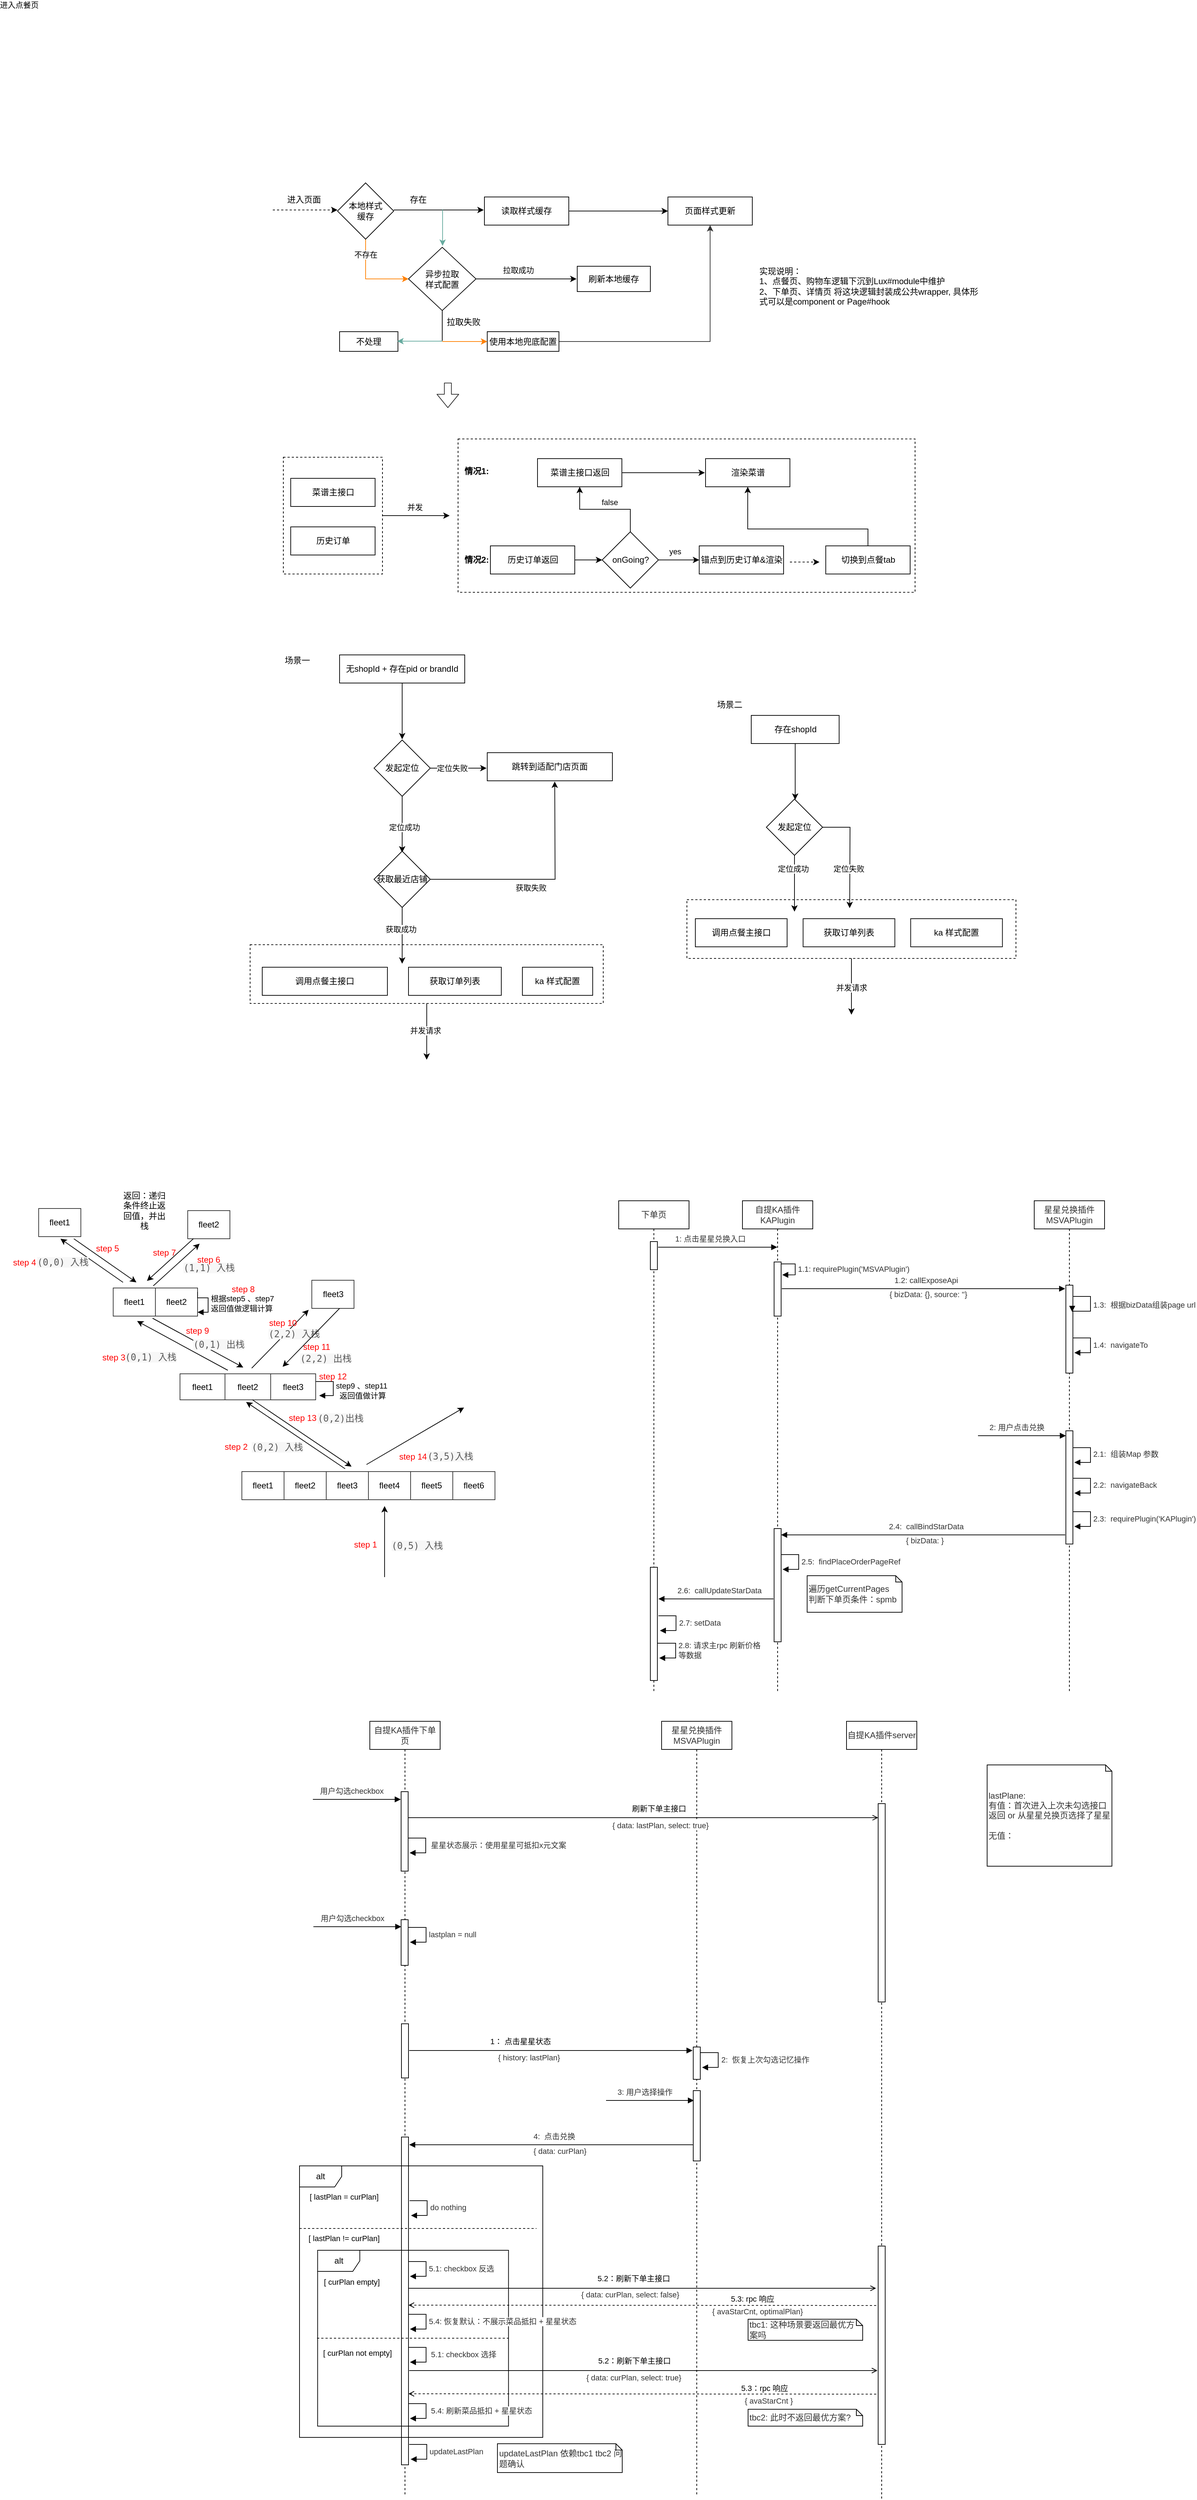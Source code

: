 <mxfile version="13.9.9" type="github">
  <diagram id="wJ10x5JF8MDACN2bpLX_" name="第 1 页">
    <mxGraphModel dx="1956" dy="1531" grid="0" gridSize="10" guides="1" tooltips="1" connect="1" arrows="1" fold="1" page="0" pageScale="1" pageWidth="1920" pageHeight="2200" math="0" shadow="0">
      <root>
        <mxCell id="0" />
        <mxCell id="1" parent="0" />
        <mxCell id="PrbAajLkpetsPsrL-xWw-5" value="" style="edgeStyle=orthogonalEdgeStyle;rounded=0;orthogonalLoop=1;jettySize=auto;html=1;" parent="1" source="PrbAajLkpetsPsrL-xWw-3" edge="1">
          <mxGeometry relative="1" as="geometry">
            <mxPoint x="759.5" y="574" as="targetPoint" />
            <Array as="points">
              <mxPoint x="744.5" y="574" />
            </Array>
          </mxGeometry>
        </mxCell>
        <mxCell id="PrbAajLkpetsPsrL-xWw-6" value="并发" style="edgeLabel;html=1;align=center;verticalAlign=middle;resizable=0;points=[];" parent="PrbAajLkpetsPsrL-xWw-5" vertex="1" connectable="0">
          <mxGeometry x="-0.062" y="5" relative="1" as="geometry">
            <mxPoint x="0.5" y="-7.5" as="offset" />
          </mxGeometry>
        </mxCell>
        <mxCell id="PrbAajLkpetsPsrL-xWw-3" value="" style="rounded=0;whiteSpace=wrap;html=1;dashed=1;fillColor=none;" parent="1" vertex="1">
          <mxGeometry x="523" y="491" width="141" height="166" as="geometry" />
        </mxCell>
        <mxCell id="PrbAajLkpetsPsrL-xWw-1" value="菜谱主接口" style="rounded=0;whiteSpace=wrap;html=1;" parent="1" vertex="1">
          <mxGeometry x="533.5" y="521" width="120" height="40" as="geometry" />
        </mxCell>
        <mxCell id="PrbAajLkpetsPsrL-xWw-2" value="历史订单" style="rounded=0;whiteSpace=wrap;html=1;" parent="1" vertex="1">
          <mxGeometry x="533.5" y="590" width="120" height="40" as="geometry" />
        </mxCell>
        <mxCell id="PrbAajLkpetsPsrL-xWw-9" value="" style="edgeStyle=orthogonalEdgeStyle;rounded=0;orthogonalLoop=1;jettySize=auto;html=1;" parent="1" source="PrbAajLkpetsPsrL-xWw-7" edge="1">
          <mxGeometry relative="1" as="geometry">
            <mxPoint x="1122.5" y="513" as="targetPoint" />
          </mxGeometry>
        </mxCell>
        <mxCell id="PrbAajLkpetsPsrL-xWw-7" value="菜谱主接口返回" style="rounded=0;whiteSpace=wrap;html=1;" parent="1" vertex="1">
          <mxGeometry x="884.5" y="493" width="120" height="40" as="geometry" />
        </mxCell>
        <mxCell id="PrbAajLkpetsPsrL-xWw-8" value="渲染菜谱" style="rounded=0;whiteSpace=wrap;html=1;" parent="1" vertex="1">
          <mxGeometry x="1123.5" y="493" width="120" height="40" as="geometry" />
        </mxCell>
        <mxCell id="PrbAajLkpetsPsrL-xWw-12" value="" style="edgeStyle=orthogonalEdgeStyle;rounded=0;orthogonalLoop=1;jettySize=auto;html=1;" parent="1" source="PrbAajLkpetsPsrL-xWw-10" edge="1">
          <mxGeometry relative="1" as="geometry">
            <mxPoint x="976.5" y="637" as="targetPoint" />
          </mxGeometry>
        </mxCell>
        <mxCell id="PrbAajLkpetsPsrL-xWw-10" value="历史订单返回" style="rounded=0;whiteSpace=wrap;html=1;" parent="1" vertex="1">
          <mxGeometry x="817.5" y="617" width="120" height="40" as="geometry" />
        </mxCell>
        <mxCell id="PrbAajLkpetsPsrL-xWw-15" value="" style="edgeStyle=orthogonalEdgeStyle;rounded=0;orthogonalLoop=1;jettySize=auto;html=1;" parent="1" source="PrbAajLkpetsPsrL-xWw-13" edge="1">
          <mxGeometry relative="1" as="geometry">
            <mxPoint x="1114.5" y="637" as="targetPoint" />
          </mxGeometry>
        </mxCell>
        <mxCell id="PrbAajLkpetsPsrL-xWw-19" value="yes" style="edgeLabel;html=1;align=center;verticalAlign=middle;resizable=0;points=[];" parent="PrbAajLkpetsPsrL-xWw-15" vertex="1" connectable="0">
          <mxGeometry x="-0.025" relative="1" as="geometry">
            <mxPoint x="-5" y="-12" as="offset" />
          </mxGeometry>
        </mxCell>
        <mxCell id="PrbAajLkpetsPsrL-xWw-18" value="" style="edgeStyle=orthogonalEdgeStyle;rounded=0;orthogonalLoop=1;jettySize=auto;html=1;entryX=0.5;entryY=1;entryDx=0;entryDy=0;" parent="1" source="PrbAajLkpetsPsrL-xWw-13" target="PrbAajLkpetsPsrL-xWw-7" edge="1">
          <mxGeometry relative="1" as="geometry">
            <mxPoint x="1043.5" y="534" as="targetPoint" />
          </mxGeometry>
        </mxCell>
        <mxCell id="PrbAajLkpetsPsrL-xWw-20" value="false" style="edgeLabel;html=1;align=center;verticalAlign=middle;resizable=0;points=[];" parent="PrbAajLkpetsPsrL-xWw-18" vertex="1" connectable="0">
          <mxGeometry x="-0.106" y="-4" relative="1" as="geometry">
            <mxPoint x="-0.5" y="-6.5" as="offset" />
          </mxGeometry>
        </mxCell>
        <mxCell id="PrbAajLkpetsPsrL-xWw-13" value="onGoing?" style="rhombus;whiteSpace=wrap;html=1;fillColor=none;" parent="1" vertex="1">
          <mxGeometry x="976.5" y="597" width="80" height="80" as="geometry" />
        </mxCell>
        <mxCell id="PrbAajLkpetsPsrL-xWw-23" value="" style="edgeStyle=orthogonalEdgeStyle;rounded=0;orthogonalLoop=1;jettySize=auto;html=1;dashed=1;" parent="1" edge="1">
          <mxGeometry relative="1" as="geometry">
            <mxPoint x="1243.5" y="640" as="sourcePoint" />
            <mxPoint x="1285.5" y="640" as="targetPoint" />
          </mxGeometry>
        </mxCell>
        <mxCell id="PrbAajLkpetsPsrL-xWw-16" value="锚点到历史订单&amp;amp;渲染" style="rounded=0;whiteSpace=wrap;html=1;" parent="1" vertex="1">
          <mxGeometry x="1114.5" y="617" width="120" height="40" as="geometry" />
        </mxCell>
        <mxCell id="PrbAajLkpetsPsrL-xWw-27" value="" style="edgeStyle=orthogonalEdgeStyle;rounded=0;orthogonalLoop=1;jettySize=auto;html=1;entryX=0.5;entryY=1;entryDx=0;entryDy=0;" parent="1" source="PrbAajLkpetsPsrL-xWw-22" target="PrbAajLkpetsPsrL-xWw-8" edge="1">
          <mxGeometry relative="1" as="geometry">
            <mxPoint x="1354.5" y="537" as="targetPoint" />
            <Array as="points">
              <mxPoint x="1354.5" y="593" />
              <mxPoint x="1183.5" y="593" />
            </Array>
          </mxGeometry>
        </mxCell>
        <mxCell id="PrbAajLkpetsPsrL-xWw-22" value="切换到点餐tab" style="rounded=0;whiteSpace=wrap;html=1;" parent="1" vertex="1">
          <mxGeometry x="1294.5" y="617" width="120" height="40" as="geometry" />
        </mxCell>
        <mxCell id="PrbAajLkpetsPsrL-xWw-29" value="" style="rounded=0;whiteSpace=wrap;html=1;dashed=1;fillColor=none;" parent="1" vertex="1">
          <mxGeometry x="771.5" y="465" width="650" height="218" as="geometry" />
        </mxCell>
        <mxCell id="PrbAajLkpetsPsrL-xWw-30" value="情况1:" style="text;html=1;strokeColor=none;fillColor=none;align=center;verticalAlign=middle;whiteSpace=wrap;rounded=0;fontStyle=1" parent="1" vertex="1">
          <mxGeometry x="777.5" y="501" width="40" height="20" as="geometry" />
        </mxCell>
        <mxCell id="PrbAajLkpetsPsrL-xWw-31" value="情况2:" style="text;html=1;strokeColor=none;fillColor=none;align=center;verticalAlign=middle;whiteSpace=wrap;rounded=0;fontStyle=1" parent="1" vertex="1">
          <mxGeometry x="777.5" y="627" width="40" height="20" as="geometry" />
        </mxCell>
        <mxCell id="PrbAajLkpetsPsrL-xWw-32" value="" style="endArrow=classic;html=1;dashed=1;" parent="1" edge="1">
          <mxGeometry width="50" height="50" relative="1" as="geometry">
            <mxPoint x="508" y="139.5" as="sourcePoint" />
            <mxPoint x="600" y="139.5" as="targetPoint" />
          </mxGeometry>
        </mxCell>
        <mxCell id="PrbAajLkpetsPsrL-xWw-33" value="进入点餐页" style="edgeLabel;html=1;align=center;verticalAlign=middle;resizable=0;points=[];" parent="1" vertex="1" connectable="0">
          <mxGeometry x="599" y="349.5" as="geometry">
            <mxPoint x="-452" y="-502" as="offset" />
          </mxGeometry>
        </mxCell>
        <mxCell id="PrbAajLkpetsPsrL-xWw-79" value="" style="edgeStyle=orthogonalEdgeStyle;rounded=0;orthogonalLoop=1;jettySize=auto;html=1;entryX=0.5;entryY=1;entryDx=0;entryDy=0;strokeColor=#FF8000;" parent="1" source="PrbAajLkpetsPsrL-xWw-34" target="PrbAajLkpetsPsrL-xWw-53" edge="1">
          <mxGeometry relative="1" as="geometry">
            <mxPoint x="640" y="261" as="targetPoint" />
            <Array as="points">
              <mxPoint x="640" y="237.5" />
            </Array>
          </mxGeometry>
        </mxCell>
        <mxCell id="PrbAajLkpetsPsrL-xWw-80" value="不存在" style="edgeLabel;html=1;align=center;verticalAlign=middle;resizable=0;points=[];" parent="PrbAajLkpetsPsrL-xWw-79" vertex="1" connectable="0">
          <mxGeometry x="-0.634" relative="1" as="geometry">
            <mxPoint as="offset" />
          </mxGeometry>
        </mxCell>
        <mxCell id="PrbAajLkpetsPsrL-xWw-34" value="本地样式&lt;br&gt;缓存" style="rhombus;whiteSpace=wrap;html=1;fillColor=none;" parent="1" vertex="1">
          <mxGeometry x="600" y="101" width="80" height="80" as="geometry" />
        </mxCell>
        <mxCell id="PrbAajLkpetsPsrL-xWw-37" value="进入页面" style="text;html=1;strokeColor=none;fillColor=none;align=center;verticalAlign=middle;whiteSpace=wrap;rounded=0;" parent="1" vertex="1">
          <mxGeometry x="521" y="114.5" width="63" height="20" as="geometry" />
        </mxCell>
        <mxCell id="PrbAajLkpetsPsrL-xWw-48" value="" style="edgeStyle=orthogonalEdgeStyle;rounded=0;orthogonalLoop=1;jettySize=auto;html=1;" parent="1" source="PrbAajLkpetsPsrL-xWw-40" target="PrbAajLkpetsPsrL-xWw-47" edge="1">
          <mxGeometry relative="1" as="geometry" />
        </mxCell>
        <mxCell id="PrbAajLkpetsPsrL-xWw-40" value="读取样式缓存" style="rounded=0;whiteSpace=wrap;html=1;" parent="1" vertex="1">
          <mxGeometry x="809" y="121" width="120" height="40" as="geometry" />
        </mxCell>
        <mxCell id="PrbAajLkpetsPsrL-xWw-47" value="页面样式更新" style="rounded=0;whiteSpace=wrap;html=1;" parent="1" vertex="1">
          <mxGeometry x="1070" y="121" width="120" height="40" as="geometry" />
        </mxCell>
        <mxCell id="PrbAajLkpetsPsrL-xWw-55" value="" style="edgeStyle=orthogonalEdgeStyle;rounded=0;orthogonalLoop=1;jettySize=auto;html=1;" parent="1" source="PrbAajLkpetsPsrL-xWw-53" edge="1">
          <mxGeometry relative="1" as="geometry">
            <mxPoint x="940" y="237.5" as="targetPoint" />
          </mxGeometry>
        </mxCell>
        <mxCell id="PrbAajLkpetsPsrL-xWw-59" value="拉取成功" style="edgeLabel;html=1;align=center;verticalAlign=middle;resizable=0;points=[];" parent="PrbAajLkpetsPsrL-xWw-55" vertex="1" connectable="0">
          <mxGeometry x="-0.175" y="-1" relative="1" as="geometry">
            <mxPoint x="0.5" y="-13.5" as="offset" />
          </mxGeometry>
        </mxCell>
        <mxCell id="PrbAajLkpetsPsrL-xWw-82" value="" style="edgeStyle=orthogonalEdgeStyle;rounded=0;orthogonalLoop=1;jettySize=auto;html=1;endArrow=none;endFill=0;" parent="1" source="PrbAajLkpetsPsrL-xWw-53" edge="1">
          <mxGeometry relative="1" as="geometry">
            <mxPoint x="749" y="325.5" as="targetPoint" />
          </mxGeometry>
        </mxCell>
        <mxCell id="PrbAajLkpetsPsrL-xWw-53" value="异步拉取&lt;br&gt;样式配置" style="rhombus;whiteSpace=wrap;html=1;fillColor=none;direction=south;" parent="1" vertex="1">
          <mxGeometry x="701" y="192.5" width="96" height="90" as="geometry" />
        </mxCell>
        <mxCell id="PrbAajLkpetsPsrL-xWw-60" value="不处理" style="rounded=0;whiteSpace=wrap;html=1;" parent="1" vertex="1">
          <mxGeometry x="603" y="312.5" width="83" height="28" as="geometry" />
        </mxCell>
        <mxCell id="PrbAajLkpetsPsrL-xWw-61" value="刷新本地缓存" style="rounded=0;whiteSpace=wrap;html=1;" parent="1" vertex="1">
          <mxGeometry x="941" y="219.5" width="104" height="36" as="geometry" />
        </mxCell>
        <mxCell id="PrbAajLkpetsPsrL-xWw-65" value="" style="endArrow=classic;html=1;" parent="1" edge="1">
          <mxGeometry width="50" height="50" relative="1" as="geometry">
            <mxPoint x="680" y="139.5" as="sourcePoint" />
            <mxPoint x="808" y="139.5" as="targetPoint" />
          </mxGeometry>
        </mxCell>
        <mxCell id="PrbAajLkpetsPsrL-xWw-67" value="存在" style="text;html=1;strokeColor=none;fillColor=none;align=center;verticalAlign=middle;whiteSpace=wrap;rounded=0;" parent="1" vertex="1">
          <mxGeometry x="695" y="114.5" width="40" height="20" as="geometry" />
        </mxCell>
        <mxCell id="PrbAajLkpetsPsrL-xWw-73" value="拉取失败" style="text;html=1;strokeColor=none;fillColor=none;align=center;verticalAlign=middle;whiteSpace=wrap;rounded=0;" parent="1" vertex="1">
          <mxGeometry x="750" y="288.5" width="59" height="20" as="geometry" />
        </mxCell>
        <mxCell id="PrbAajLkpetsPsrL-xWw-85" value="" style="edgeStyle=orthogonalEdgeStyle;rounded=0;orthogonalLoop=1;jettySize=auto;html=1;endArrow=classic;endFill=1;strokeColor=#333333;entryX=0.5;entryY=1;entryDx=0;entryDy=0;" parent="1" source="PrbAajLkpetsPsrL-xWw-74" target="PrbAajLkpetsPsrL-xWw-47" edge="1">
          <mxGeometry relative="1" as="geometry">
            <mxPoint x="995" y="326.5" as="targetPoint" />
          </mxGeometry>
        </mxCell>
        <mxCell id="PrbAajLkpetsPsrL-xWw-74" value="使用本地兜底配置" style="rounded=0;whiteSpace=wrap;html=1;" parent="1" vertex="1">
          <mxGeometry x="813" y="312.5" width="102" height="28" as="geometry" />
        </mxCell>
        <mxCell id="PrbAajLkpetsPsrL-xWw-75" value="" style="endArrow=classic;html=1;fillColor=#e1d5e7;strokeColor=#67AB9F;" parent="1" edge="1">
          <mxGeometry width="50" height="50" relative="1" as="geometry">
            <mxPoint x="749.5" y="138.5" as="sourcePoint" />
            <mxPoint x="749.5" y="190.5" as="targetPoint" />
          </mxGeometry>
        </mxCell>
        <mxCell id="PrbAajLkpetsPsrL-xWw-83" value="" style="endArrow=classic;html=1;strokeColor=#FF8000;" parent="1" edge="1">
          <mxGeometry width="50" height="50" relative="1" as="geometry">
            <mxPoint x="749" y="326.5" as="sourcePoint" />
            <mxPoint x="813" y="326.5" as="targetPoint" />
          </mxGeometry>
        </mxCell>
        <mxCell id="PrbAajLkpetsPsrL-xWw-86" value="" style="endArrow=classic;html=1;strokeColor=#67AB9F;" parent="1" edge="1">
          <mxGeometry width="50" height="50" relative="1" as="geometry">
            <mxPoint x="749" y="326" as="sourcePoint" />
            <mxPoint x="685" y="326" as="targetPoint" />
          </mxGeometry>
        </mxCell>
        <mxCell id="PrbAajLkpetsPsrL-xWw-87" value="" style="shape=flexArrow;endArrow=classic;html=1;strokeColor=#333333;" parent="1" edge="1">
          <mxGeometry width="50" height="50" relative="1" as="geometry">
            <mxPoint x="757" y="385" as="sourcePoint" />
            <mxPoint x="757" y="421" as="targetPoint" />
          </mxGeometry>
        </mxCell>
        <mxCell id="PrbAajLkpetsPsrL-xWw-89" value="实现说明：&lt;br&gt;1、点餐页、购物车逻辑下沉到Lux#module中维护&lt;br&gt;2、下单页、详情页 将这块逻辑封装成公共wrapper, 具体形式可以是component or Page#hook" style="text;html=1;strokeColor=none;fillColor=none;align=left;verticalAlign=top;whiteSpace=wrap;rounded=0;" parent="1" vertex="1">
          <mxGeometry x="1198" y="212.5" width="321" height="70" as="geometry" />
        </mxCell>
        <mxCell id="l8FVeTfeE18KeiYNXWkb-4" value="" style="edgeStyle=orthogonalEdgeStyle;rounded=0;orthogonalLoop=1;jettySize=auto;html=1;" parent="1" source="l8FVeTfeE18KeiYNXWkb-1" edge="1">
          <mxGeometry relative="1" as="geometry">
            <mxPoint x="692" y="892" as="targetPoint" />
          </mxGeometry>
        </mxCell>
        <mxCell id="l8FVeTfeE18KeiYNXWkb-1" value="无shopId + 存在pid or brandId" style="rounded=0;whiteSpace=wrap;html=1;" parent="1" vertex="1">
          <mxGeometry x="603" y="772" width="178" height="40" as="geometry" />
        </mxCell>
        <mxCell id="l8FVeTfeE18KeiYNXWkb-2" value="场景一" style="text;html=1;strokeColor=none;fillColor=none;align=center;verticalAlign=middle;whiteSpace=wrap;rounded=0;" parent="1" vertex="1">
          <mxGeometry x="523" y="770" width="40" height="20" as="geometry" />
        </mxCell>
        <mxCell id="l8FVeTfeE18KeiYNXWkb-7" value="" style="edgeStyle=orthogonalEdgeStyle;rounded=0;orthogonalLoop=1;jettySize=auto;html=1;" parent="1" source="l8FVeTfeE18KeiYNXWkb-5" edge="1">
          <mxGeometry relative="1" as="geometry">
            <mxPoint x="812" y="933" as="targetPoint" />
          </mxGeometry>
        </mxCell>
        <mxCell id="l8FVeTfeE18KeiYNXWkb-8" value="定位失败" style="edgeLabel;html=1;align=center;verticalAlign=middle;resizable=0;points=[];" parent="l8FVeTfeE18KeiYNXWkb-7" vertex="1" connectable="0">
          <mxGeometry x="-0.225" relative="1" as="geometry">
            <mxPoint as="offset" />
          </mxGeometry>
        </mxCell>
        <mxCell id="l8FVeTfeE18KeiYNXWkb-11" value="" style="edgeStyle=orthogonalEdgeStyle;rounded=0;orthogonalLoop=1;jettySize=auto;html=1;" parent="1" source="l8FVeTfeE18KeiYNXWkb-5" edge="1">
          <mxGeometry relative="1" as="geometry">
            <mxPoint x="692" y="1053" as="targetPoint" />
          </mxGeometry>
        </mxCell>
        <mxCell id="l8FVeTfeE18KeiYNXWkb-12" value="定位成功" style="edgeLabel;html=1;align=center;verticalAlign=middle;resizable=0;points=[];" parent="l8FVeTfeE18KeiYNXWkb-11" vertex="1" connectable="0">
          <mxGeometry x="0.1" y="2" relative="1" as="geometry">
            <mxPoint as="offset" />
          </mxGeometry>
        </mxCell>
        <mxCell id="l8FVeTfeE18KeiYNXWkb-5" value="发起定位" style="rhombus;whiteSpace=wrap;html=1;" parent="1" vertex="1">
          <mxGeometry x="652" y="893" width="80" height="80" as="geometry" />
        </mxCell>
        <mxCell id="l8FVeTfeE18KeiYNXWkb-9" value="跳转到适配门店页面" style="rounded=0;whiteSpace=wrap;html=1;" parent="1" vertex="1">
          <mxGeometry x="813" y="911" width="178" height="40" as="geometry" />
        </mxCell>
        <mxCell id="l8FVeTfeE18KeiYNXWkb-16" value="" style="edgeStyle=orthogonalEdgeStyle;rounded=0;orthogonalLoop=1;jettySize=auto;html=1;" parent="1" source="l8FVeTfeE18KeiYNXWkb-14" edge="1">
          <mxGeometry relative="1" as="geometry">
            <mxPoint x="909" y="952" as="targetPoint" />
          </mxGeometry>
        </mxCell>
        <mxCell id="l8FVeTfeE18KeiYNXWkb-17" value="获取失败" style="edgeLabel;html=1;align=center;verticalAlign=middle;resizable=0;points=[];" parent="l8FVeTfeE18KeiYNXWkb-16" vertex="1" connectable="0">
          <mxGeometry x="0.2" relative="1" as="geometry">
            <mxPoint x="-35" y="24" as="offset" />
          </mxGeometry>
        </mxCell>
        <mxCell id="l8FVeTfeE18KeiYNXWkb-19" value="" style="edgeStyle=orthogonalEdgeStyle;rounded=0;orthogonalLoop=1;jettySize=auto;html=1;" parent="1" source="l8FVeTfeE18KeiYNXWkb-14" edge="1">
          <mxGeometry relative="1" as="geometry">
            <mxPoint x="692" y="1211" as="targetPoint" />
          </mxGeometry>
        </mxCell>
        <mxCell id="l8FVeTfeE18KeiYNXWkb-20" value="获取成功" style="edgeLabel;html=1;align=center;verticalAlign=middle;resizable=0;points=[];" parent="l8FVeTfeE18KeiYNXWkb-19" vertex="1" connectable="0">
          <mxGeometry x="-0.225" y="-2" relative="1" as="geometry">
            <mxPoint as="offset" />
          </mxGeometry>
        </mxCell>
        <mxCell id="l8FVeTfeE18KeiYNXWkb-14" value="获取最近店铺" style="rhombus;whiteSpace=wrap;html=1;" parent="1" vertex="1">
          <mxGeometry x="652" y="1051" width="80" height="80" as="geometry" />
        </mxCell>
        <mxCell id="l8FVeTfeE18KeiYNXWkb-22" value="调用点餐主接口" style="rounded=0;whiteSpace=wrap;html=1;" parent="1" vertex="1">
          <mxGeometry x="493" y="1216" width="178" height="40" as="geometry" />
        </mxCell>
        <mxCell id="l8FVeTfeE18KeiYNXWkb-23" value="场景二" style="text;html=1;strokeColor=none;fillColor=none;align=center;verticalAlign=middle;whiteSpace=wrap;rounded=0;" parent="1" vertex="1">
          <mxGeometry x="1138" y="833" width="40" height="20" as="geometry" />
        </mxCell>
        <mxCell id="l8FVeTfeE18KeiYNXWkb-26" value="" style="edgeStyle=orthogonalEdgeStyle;rounded=0;orthogonalLoop=1;jettySize=auto;html=1;gradientColor=none;" parent="1" source="l8FVeTfeE18KeiYNXWkb-24" edge="1">
          <mxGeometry relative="1" as="geometry">
            <mxPoint x="1251" y="978" as="targetPoint" />
          </mxGeometry>
        </mxCell>
        <mxCell id="l8FVeTfeE18KeiYNXWkb-24" value="存在shopId" style="rounded=0;whiteSpace=wrap;html=1;gradientColor=none;" parent="1" vertex="1">
          <mxGeometry x="1188.5" y="858" width="125" height="40" as="geometry" />
        </mxCell>
        <mxCell id="l8FVeTfeE18KeiYNXWkb-31" value="" style="edgeStyle=orthogonalEdgeStyle;rounded=0;orthogonalLoop=1;jettySize=auto;html=1;" parent="1" source="l8FVeTfeE18KeiYNXWkb-27" edge="1">
          <mxGeometry relative="1" as="geometry">
            <mxPoint x="1250" y="1137" as="targetPoint" />
          </mxGeometry>
        </mxCell>
        <mxCell id="l8FVeTfeE18KeiYNXWkb-43" value="定位成功" style="edgeLabel;html=1;align=center;verticalAlign=middle;resizable=0;points=[];" parent="l8FVeTfeE18KeiYNXWkb-31" vertex="1" connectable="0">
          <mxGeometry x="-0.525" y="-2" relative="1" as="geometry">
            <mxPoint as="offset" />
          </mxGeometry>
        </mxCell>
        <mxCell id="l8FVeTfeE18KeiYNXWkb-34" value="" style="edgeStyle=orthogonalEdgeStyle;rounded=0;orthogonalLoop=1;jettySize=auto;html=1;" parent="1" source="l8FVeTfeE18KeiYNXWkb-27" edge="1">
          <mxGeometry relative="1" as="geometry">
            <mxPoint x="1328.5" y="1132" as="targetPoint" />
          </mxGeometry>
        </mxCell>
        <mxCell id="l8FVeTfeE18KeiYNXWkb-44" value="定位失败" style="edgeLabel;html=1;align=center;verticalAlign=middle;resizable=0;points=[];" parent="l8FVeTfeE18KeiYNXWkb-34" vertex="1" connectable="0">
          <mxGeometry x="0.257" y="-2" relative="1" as="geometry">
            <mxPoint y="1" as="offset" />
          </mxGeometry>
        </mxCell>
        <mxCell id="l8FVeTfeE18KeiYNXWkb-27" value="发起定位" style="rhombus;whiteSpace=wrap;html=1;gradientColor=none;" parent="1" vertex="1">
          <mxGeometry x="1210" y="977" width="80" height="80" as="geometry" />
        </mxCell>
        <mxCell id="l8FVeTfeE18KeiYNXWkb-32" value="调用点餐主接口" style="rounded=0;whiteSpace=wrap;html=1;" parent="1" vertex="1">
          <mxGeometry x="1109" y="1147" width="130.5" height="40" as="geometry" />
        </mxCell>
        <mxCell id="l8FVeTfeE18KeiYNXWkb-46" value="" style="edgeStyle=orthogonalEdgeStyle;rounded=0;orthogonalLoop=1;jettySize=auto;html=1;" parent="1" source="l8FVeTfeE18KeiYNXWkb-37" edge="1">
          <mxGeometry relative="1" as="geometry">
            <mxPoint x="726.875" y="1347.5" as="targetPoint" />
          </mxGeometry>
        </mxCell>
        <mxCell id="l8FVeTfeE18KeiYNXWkb-47" value="并发请求" style="edgeLabel;html=1;align=center;verticalAlign=middle;resizable=0;points=[];" parent="l8FVeTfeE18KeiYNXWkb-46" vertex="1" connectable="0">
          <mxGeometry x="0.001" y="-4" relative="1" as="geometry">
            <mxPoint x="1" y="-2" as="offset" />
          </mxGeometry>
        </mxCell>
        <mxCell id="l8FVeTfeE18KeiYNXWkb-37" value="" style="rounded=0;whiteSpace=wrap;html=1;fillColor=none;dashed=1;" parent="1" vertex="1">
          <mxGeometry x="475.75" y="1184" width="502.25" height="83.5" as="geometry" />
        </mxCell>
        <mxCell id="l8FVeTfeE18KeiYNXWkb-38" value="获取订单列表" style="rounded=0;whiteSpace=wrap;html=1;" parent="1" vertex="1">
          <mxGeometry x="701" y="1216" width="132" height="40" as="geometry" />
        </mxCell>
        <mxCell id="l8FVeTfeE18KeiYNXWkb-39" value="ka 样式配置" style="rounded=0;whiteSpace=wrap;html=1;" parent="1" vertex="1">
          <mxGeometry x="863" y="1216" width="100" height="40" as="geometry" />
        </mxCell>
        <mxCell id="l8FVeTfeE18KeiYNXWkb-40" value="获取订单列表" style="rounded=0;whiteSpace=wrap;html=1;" parent="1" vertex="1">
          <mxGeometry x="1262.25" y="1147" width="130.5" height="40" as="geometry" />
        </mxCell>
        <mxCell id="l8FVeTfeE18KeiYNXWkb-41" value="ka 样式配置" style="rounded=0;whiteSpace=wrap;html=1;" parent="1" vertex="1">
          <mxGeometry x="1415.25" y="1147" width="130.5" height="40" as="geometry" />
        </mxCell>
        <mxCell id="l8FVeTfeE18KeiYNXWkb-49" value="" style="edgeStyle=orthogonalEdgeStyle;rounded=0;orthogonalLoop=1;jettySize=auto;html=1;" parent="1" source="l8FVeTfeE18KeiYNXWkb-42" edge="1">
          <mxGeometry relative="1" as="geometry">
            <mxPoint x="1331" y="1283.5" as="targetPoint" />
          </mxGeometry>
        </mxCell>
        <mxCell id="l8FVeTfeE18KeiYNXWkb-50" value="并发请求" style="edgeLabel;html=1;align=center;verticalAlign=middle;resizable=0;points=[];" parent="l8FVeTfeE18KeiYNXWkb-49" vertex="1" connectable="0">
          <mxGeometry x="-0.312" y="-2" relative="1" as="geometry">
            <mxPoint x="2" y="13.5" as="offset" />
          </mxGeometry>
        </mxCell>
        <mxCell id="l8FVeTfeE18KeiYNXWkb-42" value="" style="rounded=0;whiteSpace=wrap;html=1;fillColor=none;dashed=1;" parent="1" vertex="1">
          <mxGeometry x="1097" y="1120" width="468" height="83.5" as="geometry" />
        </mxCell>
        <mxCell id="oDe2otveAGvz-R9kXIR5-39" value="" style="endArrow=classic;html=1;exitX=0.408;exitY=-0.1;exitDx=0;exitDy=0;exitPerimeter=0;" parent="1" source="oDe2otveAGvz-R9kXIR5-25" edge="1">
          <mxGeometry width="50" height="50" relative="1" as="geometry">
            <mxPoint x="636" y="1926" as="sourcePoint" />
            <mxPoint x="470" y="1834" as="targetPoint" />
          </mxGeometry>
        </mxCell>
        <mxCell id="oDe2otveAGvz-R9kXIR5-3" value="" style="shape=table;html=1;whiteSpace=wrap;startSize=0;container=1;collapsible=0;childLayout=tableLayout;strokeColor=#333333;" parent="1" vertex="1">
          <mxGeometry x="464" y="1933" width="360" height="40" as="geometry" />
        </mxCell>
        <mxCell id="oDe2otveAGvz-R9kXIR5-25" style="shape=partialRectangle;html=1;whiteSpace=wrap;collapsible=0;dropTarget=0;pointerEvents=0;fillColor=none;top=0;left=0;bottom=0;right=0;points=[[0,0.5],[1,0.5]];portConstraint=eastwest;" parent="oDe2otveAGvz-R9kXIR5-3" vertex="1">
          <mxGeometry width="360" height="40" as="geometry" />
        </mxCell>
        <mxCell id="oDe2otveAGvz-R9kXIR5-26" value="fleet1" style="shape=partialRectangle;html=1;whiteSpace=wrap;connectable=0;fillColor=none;top=0;left=0;bottom=0;right=0;overflow=hidden;" parent="oDe2otveAGvz-R9kXIR5-25" vertex="1">
          <mxGeometry width="60" height="40" as="geometry" />
        </mxCell>
        <mxCell id="oDe2otveAGvz-R9kXIR5-27" value="fleet2" style="shape=partialRectangle;html=1;whiteSpace=wrap;connectable=0;fillColor=none;top=0;left=0;bottom=0;right=0;overflow=hidden;" parent="oDe2otveAGvz-R9kXIR5-25" vertex="1">
          <mxGeometry x="60" width="60" height="40" as="geometry" />
        </mxCell>
        <mxCell id="oDe2otveAGvz-R9kXIR5-28" value="fleet3" style="shape=partialRectangle;html=1;whiteSpace=wrap;connectable=0;fillColor=none;top=0;left=0;bottom=0;right=0;overflow=hidden;" parent="oDe2otveAGvz-R9kXIR5-25" vertex="1">
          <mxGeometry x="120" width="60" height="40" as="geometry" />
        </mxCell>
        <mxCell id="oDe2otveAGvz-R9kXIR5-29" value="fleet4" style="shape=partialRectangle;html=1;whiteSpace=wrap;connectable=0;fillColor=none;top=0;left=0;bottom=0;right=0;overflow=hidden;" parent="oDe2otveAGvz-R9kXIR5-25" vertex="1">
          <mxGeometry x="180" width="60" height="40" as="geometry" />
        </mxCell>
        <mxCell id="oDe2otveAGvz-R9kXIR5-30" value="fleet5" style="shape=partialRectangle;html=1;whiteSpace=wrap;connectable=0;fillColor=none;top=0;left=0;bottom=0;right=0;overflow=hidden;" parent="oDe2otveAGvz-R9kXIR5-25" vertex="1">
          <mxGeometry x="240" width="60" height="40" as="geometry" />
        </mxCell>
        <mxCell id="oDe2otveAGvz-R9kXIR5-31" value="fleet6" style="shape=partialRectangle;html=1;whiteSpace=wrap;connectable=0;fillColor=none;top=0;left=0;bottom=0;right=0;overflow=hidden;" parent="oDe2otveAGvz-R9kXIR5-25" vertex="1">
          <mxGeometry x="300" width="60" height="40" as="geometry" />
        </mxCell>
        <mxCell id="oDe2otveAGvz-R9kXIR5-78" value="&lt;span style=&quot;color: rgb(89 , 89 , 89) ; font-family: monospace ; font-size: 13px ; text-align: justify ; background-color: rgb(247 , 247 , 247)&quot;&gt;(0,5) 入栈&lt;/span&gt;" style="text;html=1;align=center;verticalAlign=middle;resizable=0;points=[];autosize=1;" parent="1" vertex="1">
          <mxGeometry x="671" y="2029" width="83" height="18" as="geometry" />
        </mxCell>
        <mxCell id="oDe2otveAGvz-R9kXIR5-80" value="" style="endArrow=classic;html=1;" parent="1" edge="1">
          <mxGeometry width="50" height="50" relative="1" as="geometry">
            <mxPoint x="667" y="2083" as="sourcePoint" />
            <mxPoint x="667" y="1982" as="targetPoint" />
          </mxGeometry>
        </mxCell>
        <mxCell id="oDe2otveAGvz-R9kXIR5-81" value="&lt;span style=&quot;color: rgb(89 , 89 , 89) ; font-family: monospace ; font-size: 13px ; text-align: justify ; background-color: rgb(247 , 247 , 247)&quot;&gt;(0,2) 入栈&lt;/span&gt;" style="text;html=1;align=center;verticalAlign=middle;resizable=0;points=[];autosize=1;" parent="1" vertex="1">
          <mxGeometry x="472" y="1889" width="83" height="18" as="geometry" />
        </mxCell>
        <mxCell id="oDe2otveAGvz-R9kXIR5-42" value="" style="shape=table;html=1;whiteSpace=wrap;startSize=0;container=1;collapsible=0;childLayout=tableLayout;strokeColor=#333333;" parent="1" vertex="1">
          <mxGeometry x="376" y="1794" width="193" height="37" as="geometry" />
        </mxCell>
        <mxCell id="oDe2otveAGvz-R9kXIR5-43" value="" style="shape=partialRectangle;html=1;whiteSpace=wrap;collapsible=0;dropTarget=0;pointerEvents=0;fillColor=none;top=0;left=0;bottom=0;right=0;points=[[0,0.5],[1,0.5]];portConstraint=eastwest;" parent="oDe2otveAGvz-R9kXIR5-42" vertex="1">
          <mxGeometry width="193" height="37" as="geometry" />
        </mxCell>
        <mxCell id="oDe2otveAGvz-R9kXIR5-55" value="fleet1" style="shape=partialRectangle;html=1;whiteSpace=wrap;connectable=0;fillColor=none;top=0;left=0;bottom=0;right=0;overflow=hidden;" parent="oDe2otveAGvz-R9kXIR5-43" vertex="1">
          <mxGeometry width="64" height="37" as="geometry" />
        </mxCell>
        <mxCell id="oDe2otveAGvz-R9kXIR5-44" value="fleet2" style="shape=partialRectangle;html=1;whiteSpace=wrap;connectable=0;fillColor=none;top=0;left=0;bottom=0;right=0;overflow=hidden;" parent="oDe2otveAGvz-R9kXIR5-43" vertex="1">
          <mxGeometry x="64" width="65" height="37" as="geometry" />
        </mxCell>
        <mxCell id="oDe2otveAGvz-R9kXIR5-45" value="&lt;span&gt;fleet3&lt;/span&gt;" style="shape=partialRectangle;html=1;whiteSpace=wrap;connectable=0;fillColor=none;top=0;left=0;bottom=0;right=0;overflow=hidden;" parent="oDe2otveAGvz-R9kXIR5-43" vertex="1">
          <mxGeometry x="129" width="64" height="37" as="geometry" />
        </mxCell>
        <mxCell id="oDe2otveAGvz-R9kXIR5-82" value="" style="endArrow=classic;html=1;" parent="1" edge="1">
          <mxGeometry width="50" height="50" relative="1" as="geometry">
            <mxPoint x="444" y="1789" as="sourcePoint" />
            <mxPoint x="315" y="1719" as="targetPoint" />
          </mxGeometry>
        </mxCell>
        <mxCell id="oDe2otveAGvz-R9kXIR5-83" value="&lt;span style=&quot;color: rgb(89 , 89 , 89) ; font-family: monospace ; font-size: 13px ; text-align: justify ; background-color: rgb(247 , 247 , 247)&quot;&gt;(0,1) 入栈&lt;/span&gt;" style="text;html=1;align=center;verticalAlign=middle;resizable=0;points=[];autosize=1;" parent="1" vertex="1">
          <mxGeometry x="292.5" y="1761" width="83" height="18" as="geometry" />
        </mxCell>
        <mxCell id="oDe2otveAGvz-R9kXIR5-58" value="" style="shape=table;html=1;whiteSpace=wrap;startSize=0;container=1;collapsible=0;childLayout=tableLayout;strokeColor=#333333;" parent="1" vertex="1">
          <mxGeometry x="281" y="1672" width="120" height="40" as="geometry" />
        </mxCell>
        <mxCell id="oDe2otveAGvz-R9kXIR5-59" value="" style="shape=partialRectangle;html=1;whiteSpace=wrap;collapsible=0;dropTarget=0;pointerEvents=0;fillColor=none;top=0;left=0;bottom=0;right=0;points=[[0,0.5],[1,0.5]];portConstraint=eastwest;" parent="oDe2otveAGvz-R9kXIR5-58" vertex="1">
          <mxGeometry width="120" height="40" as="geometry" />
        </mxCell>
        <mxCell id="oDe2otveAGvz-R9kXIR5-60" value="fleet1" style="shape=partialRectangle;html=1;whiteSpace=wrap;connectable=0;fillColor=none;top=0;left=0;bottom=0;right=0;overflow=hidden;" parent="oDe2otveAGvz-R9kXIR5-59" vertex="1">
          <mxGeometry width="60" height="40" as="geometry" />
        </mxCell>
        <mxCell id="oDe2otveAGvz-R9kXIR5-61" value="fleet2" style="shape=partialRectangle;html=1;whiteSpace=wrap;connectable=0;fillColor=none;top=0;left=0;bottom=0;right=0;overflow=hidden;" parent="oDe2otveAGvz-R9kXIR5-59" vertex="1">
          <mxGeometry x="60" width="60" height="40" as="geometry" />
        </mxCell>
        <mxCell id="oDe2otveAGvz-R9kXIR5-84" value="" style="endArrow=classic;html=1;" parent="1" edge="1">
          <mxGeometry width="50" height="50" relative="1" as="geometry">
            <mxPoint x="295" y="1664" as="sourcePoint" />
            <mxPoint x="206" y="1602" as="targetPoint" />
          </mxGeometry>
        </mxCell>
        <mxCell id="oDe2otveAGvz-R9kXIR5-85" value="&lt;span style=&quot;color: rgb(89 , 89 , 89) ; font-family: monospace ; font-size: 13px ; text-align: justify ; background-color: rgb(247 , 247 , 247)&quot;&gt;(0,0) 入栈&lt;/span&gt;" style="text;html=1;align=center;verticalAlign=middle;resizable=0;points=[];autosize=1;" parent="1" vertex="1">
          <mxGeometry x="167" y="1626" width="83" height="18" as="geometry" />
        </mxCell>
        <mxCell id="oDe2otveAGvz-R9kXIR5-89" value="" style="endArrow=classic;html=1;" parent="1" edge="1">
          <mxGeometry width="50" height="50" relative="1" as="geometry">
            <mxPoint x="338" y="1669" as="sourcePoint" />
            <mxPoint x="404" y="1609" as="targetPoint" />
          </mxGeometry>
        </mxCell>
        <mxCell id="oDe2otveAGvz-R9kXIR5-90" value="" style="shape=table;html=1;whiteSpace=wrap;startSize=0;container=1;collapsible=0;childLayout=tableLayout;strokeColor=#333333;" parent="1" vertex="1">
          <mxGeometry x="387" y="1562" width="60" height="40" as="geometry" />
        </mxCell>
        <mxCell id="oDe2otveAGvz-R9kXIR5-91" value="" style="shape=partialRectangle;html=1;whiteSpace=wrap;collapsible=0;dropTarget=0;pointerEvents=0;fillColor=none;top=0;left=0;bottom=0;right=0;points=[[0,0.5],[1,0.5]];portConstraint=eastwest;" parent="oDe2otveAGvz-R9kXIR5-90" vertex="1">
          <mxGeometry width="60" height="40" as="geometry" />
        </mxCell>
        <mxCell id="oDe2otveAGvz-R9kXIR5-92" value="fleet2" style="shape=partialRectangle;html=1;whiteSpace=wrap;connectable=0;fillColor=none;top=0;left=0;bottom=0;right=0;overflow=hidden;" parent="oDe2otveAGvz-R9kXIR5-91" vertex="1">
          <mxGeometry width="60" height="40" as="geometry" />
        </mxCell>
        <mxCell id="oDe2otveAGvz-R9kXIR5-93" value="&lt;span style=&quot;color: rgb(89 , 89 , 89) ; font-family: monospace ; font-size: 13px ; text-align: justify ; background-color: rgb(247 , 247 , 247)&quot;&gt;(1,1) 入栈&lt;/span&gt;" style="text;html=1;align=center;verticalAlign=middle;resizable=0;points=[];autosize=1;" parent="1" vertex="1">
          <mxGeometry x="375.5" y="1634" width="83" height="18" as="geometry" />
        </mxCell>
        <mxCell id="oDe2otveAGvz-R9kXIR5-97" value="&lt;font color=&quot;#ff0000&quot;&gt;step 1&lt;/font&gt;" style="text;html=1;strokeColor=none;fillColor=none;align=center;verticalAlign=middle;whiteSpace=wrap;rounded=0;" parent="1" vertex="1">
          <mxGeometry x="620" y="2027" width="40" height="20" as="geometry" />
        </mxCell>
        <mxCell id="oDe2otveAGvz-R9kXIR5-98" value="&lt;font color=&quot;#ff0000&quot;&gt;step 2&lt;/font&gt;" style="text;html=1;strokeColor=none;fillColor=none;align=center;verticalAlign=middle;whiteSpace=wrap;rounded=0;" parent="1" vertex="1">
          <mxGeometry x="435.75" y="1888" width="40" height="20" as="geometry" />
        </mxCell>
        <mxCell id="oDe2otveAGvz-R9kXIR5-99" value="&lt;font color=&quot;#ff0000&quot;&gt;step 3&lt;/font&gt;" style="text;html=1;strokeColor=none;fillColor=none;align=center;verticalAlign=middle;whiteSpace=wrap;rounded=0;" parent="1" vertex="1">
          <mxGeometry x="262" y="1761" width="40" height="20" as="geometry" />
        </mxCell>
        <mxCell id="oDe2otveAGvz-R9kXIR5-100" value="&lt;font color=&quot;#ff0000&quot;&gt;step 4&lt;/font&gt;" style="text;html=1;strokeColor=none;fillColor=none;align=center;verticalAlign=middle;whiteSpace=wrap;rounded=0;" parent="1" vertex="1">
          <mxGeometry x="135" y="1626" width="40" height="20" as="geometry" />
        </mxCell>
        <mxCell id="oDe2otveAGvz-R9kXIR5-101" value="&lt;font color=&quot;#ff0000&quot;&gt;step 6&lt;/font&gt;" style="text;html=1;strokeColor=none;fillColor=none;align=center;verticalAlign=middle;whiteSpace=wrap;rounded=0;" parent="1" vertex="1">
          <mxGeometry x="397" y="1622" width="40" height="20" as="geometry" />
        </mxCell>
        <mxCell id="oDe2otveAGvz-R9kXIR5-103" value="根据step5 、step7 &lt;br&gt;返回值做逻辑计算" style="edgeStyle=orthogonalEdgeStyle;html=1;align=left;spacingLeft=2;endArrow=block;rounded=0;" parent="1" edge="1">
          <mxGeometry x="0.075" relative="1" as="geometry">
            <mxPoint x="401" y="1677.5" as="sourcePoint" />
            <Array as="points">
              <mxPoint x="401" y="1686" />
              <mxPoint x="416" y="1686" />
              <mxPoint x="416" y="1707" />
            </Array>
            <mxPoint x="401" y="1706.5" as="targetPoint" />
            <mxPoint as="offset" />
          </mxGeometry>
        </mxCell>
        <mxCell id="oDe2otveAGvz-R9kXIR5-104" value="" style="endArrow=classic;html=1;" parent="1" edge="1">
          <mxGeometry width="50" height="50" relative="1" as="geometry">
            <mxPoint x="225" y="1602" as="sourcePoint" />
            <mxPoint x="314" y="1664" as="targetPoint" />
          </mxGeometry>
        </mxCell>
        <mxCell id="oDe2otveAGvz-R9kXIR5-105" value="&lt;font color=&quot;#ff0000&quot;&gt;step 5&lt;/font&gt;" style="text;html=1;strokeColor=none;fillColor=none;align=center;verticalAlign=middle;whiteSpace=wrap;rounded=0;" parent="1" vertex="1">
          <mxGeometry x="253" y="1606" width="40" height="20" as="geometry" />
        </mxCell>
        <mxCell id="oDe2otveAGvz-R9kXIR5-86" value="" style="shape=table;html=1;whiteSpace=wrap;startSize=0;container=1;collapsible=0;childLayout=tableLayout;strokeColor=#333333;" parent="1" vertex="1">
          <mxGeometry x="175" y="1559" width="60" height="40" as="geometry" />
        </mxCell>
        <mxCell id="oDe2otveAGvz-R9kXIR5-87" value="" style="shape=partialRectangle;html=1;whiteSpace=wrap;collapsible=0;dropTarget=0;pointerEvents=0;fillColor=none;top=0;left=0;bottom=0;right=0;points=[[0,0.5],[1,0.5]];portConstraint=eastwest;" parent="oDe2otveAGvz-R9kXIR5-86" vertex="1">
          <mxGeometry width="60" height="40" as="geometry" />
        </mxCell>
        <mxCell id="oDe2otveAGvz-R9kXIR5-88" value="fleet1" style="shape=partialRectangle;html=1;whiteSpace=wrap;connectable=0;fillColor=none;top=0;left=0;bottom=0;right=0;overflow=hidden;" parent="oDe2otveAGvz-R9kXIR5-87" vertex="1">
          <mxGeometry width="60" height="40" as="geometry" />
        </mxCell>
        <mxCell id="oDe2otveAGvz-R9kXIR5-109" value="返回：递归条件终止返回值，并出栈" style="text;html=1;strokeColor=none;fillColor=none;align=center;verticalAlign=middle;whiteSpace=wrap;rounded=0;" parent="1" vertex="1">
          <mxGeometry x="293" y="1552" width="65" height="20" as="geometry" />
        </mxCell>
        <mxCell id="oDe2otveAGvz-R9kXIR5-112" value="" style="endArrow=classic;html=1;" parent="1" edge="1">
          <mxGeometry width="50" height="50" relative="1" as="geometry">
            <mxPoint x="395" y="1602" as="sourcePoint" />
            <mxPoint x="329" y="1662" as="targetPoint" />
          </mxGeometry>
        </mxCell>
        <mxCell id="oDe2otveAGvz-R9kXIR5-113" value="&lt;font color=&quot;#ff0000&quot;&gt;step 7&lt;/font&gt;" style="text;html=1;strokeColor=none;fillColor=none;align=center;verticalAlign=middle;whiteSpace=wrap;rounded=0;" parent="1" vertex="1">
          <mxGeometry x="333.5" y="1612" width="40" height="20" as="geometry" />
        </mxCell>
        <mxCell id="oDe2otveAGvz-R9kXIR5-114" value="&lt;font color=&quot;#ff0000&quot;&gt;step 8&lt;/font&gt;" style="text;html=1;strokeColor=none;fillColor=none;align=center;verticalAlign=middle;whiteSpace=wrap;rounded=0;" parent="1" vertex="1">
          <mxGeometry x="446" y="1664" width="40" height="20" as="geometry" />
        </mxCell>
        <mxCell id="oDe2otveAGvz-R9kXIR5-115" value="" style="endArrow=classic;html=1;" parent="1" edge="1">
          <mxGeometry width="50" height="50" relative="1" as="geometry">
            <mxPoint x="337" y="1715" as="sourcePoint" />
            <mxPoint x="466" y="1785" as="targetPoint" />
          </mxGeometry>
        </mxCell>
        <mxCell id="oDe2otveAGvz-R9kXIR5-116" value="&lt;font color=&quot;#ff0000&quot;&gt;step 9&lt;/font&gt;" style="text;html=1;strokeColor=none;fillColor=none;align=center;verticalAlign=middle;whiteSpace=wrap;rounded=0;" parent="1" vertex="1">
          <mxGeometry x="381" y="1723" width="40" height="20" as="geometry" />
        </mxCell>
        <mxCell id="oDe2otveAGvz-R9kXIR5-117" value="&lt;span style=&quot;color: rgb(89 , 89 , 89) ; font-family: monospace ; font-size: 13px ; text-align: justify ; background-color: rgb(247 , 247 , 247)&quot;&gt;(0,1) 出栈&lt;/span&gt;" style="text;html=1;align=center;verticalAlign=middle;resizable=0;points=[];autosize=1;" parent="1" vertex="1">
          <mxGeometry x="389" y="1743" width="83" height="18" as="geometry" />
        </mxCell>
        <mxCell id="oDe2otveAGvz-R9kXIR5-119" value="" style="endArrow=classic;html=1;" parent="1" edge="1">
          <mxGeometry width="50" height="50" relative="1" as="geometry">
            <mxPoint x="478" y="1786" as="sourcePoint" />
            <mxPoint x="559" y="1703" as="targetPoint" />
          </mxGeometry>
        </mxCell>
        <mxCell id="oDe2otveAGvz-R9kXIR5-120" value="&lt;font color=&quot;#ff0000&quot;&gt;step 10&lt;/font&gt;" style="text;html=1;strokeColor=none;fillColor=none;align=center;verticalAlign=middle;whiteSpace=wrap;rounded=0;" parent="1" vertex="1">
          <mxGeometry x="493" y="1712" width="59" height="20" as="geometry" />
        </mxCell>
        <mxCell id="oDe2otveAGvz-R9kXIR5-121" value="&lt;span style=&quot;color: rgb(89 , 89 , 89) ; font-family: monospace ; font-size: 13px ; text-align: justify ; background-color: rgb(247 , 247 , 247)&quot;&gt;(2,2) 入栈&lt;/span&gt;" style="text;html=1;align=center;verticalAlign=middle;resizable=0;points=[];autosize=1;" parent="1" vertex="1">
          <mxGeometry x="496" y="1728" width="83" height="18" as="geometry" />
        </mxCell>
        <mxCell id="oDe2otveAGvz-R9kXIR5-122" value="" style="shape=table;html=1;whiteSpace=wrap;startSize=0;container=1;collapsible=0;childLayout=tableLayout;strokeColor=#333333;" parent="1" vertex="1">
          <mxGeometry x="563.5" y="1661" width="60" height="40" as="geometry" />
        </mxCell>
        <mxCell id="oDe2otveAGvz-R9kXIR5-123" value="" style="shape=partialRectangle;html=1;whiteSpace=wrap;collapsible=0;dropTarget=0;pointerEvents=0;fillColor=none;top=0;left=0;bottom=0;right=0;points=[[0,0.5],[1,0.5]];portConstraint=eastwest;" parent="oDe2otveAGvz-R9kXIR5-122" vertex="1">
          <mxGeometry width="60" height="40" as="geometry" />
        </mxCell>
        <mxCell id="oDe2otveAGvz-R9kXIR5-124" value="fleet3" style="shape=partialRectangle;html=1;whiteSpace=wrap;connectable=0;fillColor=none;top=0;left=0;bottom=0;right=0;overflow=hidden;" parent="oDe2otveAGvz-R9kXIR5-123" vertex="1">
          <mxGeometry width="60" height="40" as="geometry" />
        </mxCell>
        <mxCell id="oDe2otveAGvz-R9kXIR5-125" value="" style="endArrow=classic;html=1;" parent="1" edge="1">
          <mxGeometry width="50" height="50" relative="1" as="geometry">
            <mxPoint x="603" y="1701" as="sourcePoint" />
            <mxPoint x="522" y="1784" as="targetPoint" />
          </mxGeometry>
        </mxCell>
        <mxCell id="oDe2otveAGvz-R9kXIR5-126" value="&lt;font color=&quot;#ff0000&quot;&gt;step 11&lt;/font&gt;" style="text;html=1;strokeColor=none;fillColor=none;align=center;verticalAlign=middle;whiteSpace=wrap;rounded=0;" parent="1" vertex="1">
          <mxGeometry x="541" y="1746" width="59" height="20" as="geometry" />
        </mxCell>
        <mxCell id="oDe2otveAGvz-R9kXIR5-127" value="&lt;span style=&quot;color: rgb(89 , 89 , 89) ; font-family: monospace ; font-size: 13px ; text-align: justify ; background-color: rgb(247 , 247 , 247)&quot;&gt;(2,2) 出栈&lt;/span&gt;" style="text;html=1;align=center;verticalAlign=middle;resizable=0;points=[];autosize=1;" parent="1" vertex="1">
          <mxGeometry x="541" y="1763" width="83" height="18" as="geometry" />
        </mxCell>
        <mxCell id="oDe2otveAGvz-R9kXIR5-129" value="&amp;nbsp;" style="edgeStyle=orthogonalEdgeStyle;html=1;align=left;spacingLeft=2;endArrow=block;rounded=0;entryX=1;entryY=0;" parent="1" edge="1">
          <mxGeometry relative="1" as="geometry">
            <mxPoint x="569" y="1805" as="sourcePoint" />
            <Array as="points">
              <mxPoint x="594" y="1805" />
            </Array>
            <mxPoint x="574" y="1825" as="targetPoint" />
          </mxGeometry>
        </mxCell>
        <mxCell id="oDe2otveAGvz-R9kXIR5-131" value="step9 、step11&lt;br&gt;&amp;nbsp;返回值做计算" style="edgeLabel;html=1;align=center;verticalAlign=middle;resizable=0;points=[];" parent="oDe2otveAGvz-R9kXIR5-129" vertex="1" connectable="0">
          <mxGeometry x="-0.231" y="-9" relative="1" as="geometry">
            <mxPoint x="49" y="13" as="offset" />
          </mxGeometry>
        </mxCell>
        <mxCell id="oDe2otveAGvz-R9kXIR5-130" value="&lt;font color=&quot;#ff0000&quot;&gt;step 12&lt;/font&gt;" style="text;html=1;strokeColor=none;fillColor=none;align=center;verticalAlign=middle;whiteSpace=wrap;rounded=0;" parent="1" vertex="1">
          <mxGeometry x="564" y="1788" width="59" height="20" as="geometry" />
        </mxCell>
        <mxCell id="oDe2otveAGvz-R9kXIR5-132" value="" style="endArrow=classic;html=1;exitX=0.408;exitY=-0.1;exitDx=0;exitDy=0;exitPerimeter=0;" parent="1" edge="1">
          <mxGeometry width="50" height="50" relative="1" as="geometry">
            <mxPoint x="479.12" y="1831" as="sourcePoint" />
            <mxPoint x="620.0" y="1926" as="targetPoint" />
          </mxGeometry>
        </mxCell>
        <mxCell id="oDe2otveAGvz-R9kXIR5-133" value="&lt;span style=&quot;color: rgb(89 , 89 , 89) ; font-family: monospace ; font-size: 13px ; text-align: justify ; background-color: rgb(247 , 247 , 247)&quot;&gt;(0,2)出栈&lt;/span&gt;" style="text;html=1;align=center;verticalAlign=middle;resizable=0;points=[];autosize=1;" parent="1" vertex="1">
          <mxGeometry x="566.25" y="1848" width="75" height="18" as="geometry" />
        </mxCell>
        <mxCell id="oDe2otveAGvz-R9kXIR5-134" value="&lt;font color=&quot;#ff0000&quot;&gt;step 13&lt;/font&gt;" style="text;html=1;strokeColor=none;fillColor=none;align=center;verticalAlign=middle;whiteSpace=wrap;rounded=0;" parent="1" vertex="1">
          <mxGeometry x="526" y="1847" width="49" height="20" as="geometry" />
        </mxCell>
        <mxCell id="oDe2otveAGvz-R9kXIR5-135" value="" style="endArrow=classic;html=1;" parent="1" edge="1">
          <mxGeometry width="50" height="50" relative="1" as="geometry">
            <mxPoint x="641.25" y="1923" as="sourcePoint" />
            <mxPoint x="780" y="1842" as="targetPoint" />
          </mxGeometry>
        </mxCell>
        <mxCell id="oDe2otveAGvz-R9kXIR5-136" value="&lt;span style=&quot;color: rgb(89 , 89 , 89) ; font-family: monospace ; font-size: 13px ; text-align: justify ; background-color: rgb(247 , 247 , 247)&quot;&gt;(3,5)入栈&lt;/span&gt;" style="text;html=1;align=center;verticalAlign=middle;resizable=0;points=[];autosize=1;" parent="1" vertex="1">
          <mxGeometry x="722" y="1902" width="75" height="18" as="geometry" />
        </mxCell>
        <mxCell id="oDe2otveAGvz-R9kXIR5-137" value="&lt;font color=&quot;#ff0000&quot;&gt;step 14&lt;/font&gt;" style="text;html=1;strokeColor=none;fillColor=none;align=center;verticalAlign=middle;whiteSpace=wrap;rounded=0;" parent="1" vertex="1">
          <mxGeometry x="683" y="1902" width="49" height="20" as="geometry" />
        </mxCell>
        <mxCell id="u8GJEcQ2Z4njgkAFBsY6-1" value="自提KA插件 KAPlugin" style="shape=umlLifeline;perimeter=lifelinePerimeter;whiteSpace=wrap;html=1;container=1;collapsible=0;recursiveResize=0;outlineConnect=0;fontColor=#333333;" parent="1" vertex="1">
          <mxGeometry x="1176" y="1548" width="100" height="699" as="geometry" />
        </mxCell>
        <mxCell id="u8GJEcQ2Z4njgkAFBsY6-3" value="" style="html=1;points=[];perimeter=orthogonalPerimeter;fontColor=#333333;" parent="u8GJEcQ2Z4njgkAFBsY6-1" vertex="1">
          <mxGeometry x="45" y="87" width="10" height="77" as="geometry" />
        </mxCell>
        <mxCell id="u8GJEcQ2Z4njgkAFBsY6-4" value="1.1: requirePlugin(&#39;MSVAPlugin&#39;)" style="edgeStyle=orthogonalEdgeStyle;html=1;align=left;spacingLeft=2;endArrow=block;rounded=0;entryX=1.156;entryY=0.238;fontColor=#333333;entryDx=0;entryDy=0;entryPerimeter=0;exitX=1.044;exitY=0.036;exitDx=0;exitDy=0;exitPerimeter=0;" parent="u8GJEcQ2Z4njgkAFBsY6-1" source="u8GJEcQ2Z4njgkAFBsY6-3" target="u8GJEcQ2Z4njgkAFBsY6-3" edge="1">
          <mxGeometry relative="1" as="geometry">
            <mxPoint x="50" y="67" as="sourcePoint" />
            <Array as="points">
              <mxPoint x="75" y="90" />
              <mxPoint x="75" y="105" />
            </Array>
          </mxGeometry>
        </mxCell>
        <mxCell id="u8GJEcQ2Z4njgkAFBsY6-24" value="" style="html=1;points=[];perimeter=orthogonalPerimeter;fontColor=#333333;" parent="u8GJEcQ2Z4njgkAFBsY6-1" vertex="1">
          <mxGeometry x="45" y="466" width="10" height="161" as="geometry" />
        </mxCell>
        <mxCell id="u8GJEcQ2Z4njgkAFBsY6-5" value="星星兑换插件 MSVAPlugin" style="shape=umlLifeline;perimeter=lifelinePerimeter;whiteSpace=wrap;html=1;container=1;collapsible=0;recursiveResize=0;outlineConnect=0;fontColor=#333333;" parent="1" vertex="1">
          <mxGeometry x="1591" y="1548" width="100" height="698" as="geometry" />
        </mxCell>
        <mxCell id="u8GJEcQ2Z4njgkAFBsY6-9" value="" style="html=1;points=[];perimeter=orthogonalPerimeter;fontColor=#333333;" parent="u8GJEcQ2Z4njgkAFBsY6-5" vertex="1">
          <mxGeometry x="45" y="120" width="10" height="125" as="geometry" />
        </mxCell>
        <mxCell id="u8GJEcQ2Z4njgkAFBsY6-15" value="" style="html=1;points=[];perimeter=orthogonalPerimeter;fontColor=#333333;" parent="u8GJEcQ2Z4njgkAFBsY6-5" vertex="1">
          <mxGeometry x="45" y="327" width="10" height="161" as="geometry" />
        </mxCell>
        <mxCell id="u8GJEcQ2Z4njgkAFBsY6-8" value="" style="endArrow=block;endFill=1;endSize=6;html=1;fontColor=#333333;" parent="1" edge="1">
          <mxGeometry width="100" relative="1" as="geometry">
            <mxPoint x="1232" y="1673" as="sourcePoint" />
            <mxPoint x="1635" y="1673" as="targetPoint" />
          </mxGeometry>
        </mxCell>
        <mxCell id="u8GJEcQ2Z4njgkAFBsY6-10" value="1.2: callExposeApi" style="edgeLabel;html=1;align=center;verticalAlign=middle;resizable=0;points=[];fontColor=#333333;" parent="u8GJEcQ2Z4njgkAFBsY6-8" vertex="1" connectable="0">
          <mxGeometry x="-0.141" y="3" relative="1" as="geometry">
            <mxPoint x="32" y="-9" as="offset" />
          </mxGeometry>
        </mxCell>
        <mxCell id="u8GJEcQ2Z4njgkAFBsY6-12" value="1.3:&amp;nbsp; 根据bizData组装page url" style="edgeStyle=orthogonalEdgeStyle;html=1;align=left;spacingLeft=2;endArrow=block;rounded=0;entryX=0.9;entryY=0.304;entryDx=0;entryDy=0;entryPerimeter=0;fontColor=#333333;" parent="1" target="u8GJEcQ2Z4njgkAFBsY6-9" edge="1">
          <mxGeometry relative="1" as="geometry">
            <mxPoint x="1646" y="1684" as="sourcePoint" />
            <Array as="points">
              <mxPoint x="1671" y="1684" />
              <mxPoint x="1671" y="1705" />
            </Array>
            <mxPoint x="1651" y="1704" as="targetPoint" />
          </mxGeometry>
        </mxCell>
        <mxCell id="u8GJEcQ2Z4njgkAFBsY6-13" value="{ bizData: {}, source: &#39;&#39;}" style="edgeLabel;html=1;align=center;verticalAlign=middle;resizable=0;points=[];fontColor=#333333;" parent="1" vertex="1" connectable="0">
          <mxGeometry x="1440" y="1681" as="geometry" />
        </mxCell>
        <mxCell id="u8GJEcQ2Z4njgkAFBsY6-14" value="1.4:&amp;nbsp; navigateTo" style="edgeStyle=orthogonalEdgeStyle;html=1;align=left;spacingLeft=2;endArrow=block;rounded=0;entryX=1.2;entryY=0.463;entryDx=0;entryDy=0;entryPerimeter=0;fontColor=#333333;" parent="1" edge="1">
          <mxGeometry relative="1" as="geometry">
            <mxPoint x="1646" y="1743" as="sourcePoint" />
            <Array as="points">
              <mxPoint x="1671" y="1743" />
              <mxPoint x="1671" y="1764" />
            </Array>
            <mxPoint x="1648" y="1764.04" as="targetPoint" />
          </mxGeometry>
        </mxCell>
        <mxCell id="u8GJEcQ2Z4njgkAFBsY6-16" value="" style="endArrow=block;endFill=1;endSize=6;html=1;fontColor=#333333;" parent="1" edge="1">
          <mxGeometry width="100" relative="1" as="geometry">
            <mxPoint x="1511" y="1882" as="sourcePoint" />
            <mxPoint x="1636" y="1882" as="targetPoint" />
          </mxGeometry>
        </mxCell>
        <mxCell id="u8GJEcQ2Z4njgkAFBsY6-17" value="2: 用户点击兑换" style="edgeLabel;html=1;align=center;verticalAlign=middle;resizable=0;points=[];fontColor=#333333;" parent="u8GJEcQ2Z4njgkAFBsY6-16" vertex="1" connectable="0">
          <mxGeometry x="-0.141" y="3" relative="1" as="geometry">
            <mxPoint x="1" y="-9" as="offset" />
          </mxGeometry>
        </mxCell>
        <mxCell id="u8GJEcQ2Z4njgkAFBsY6-18" value="2.1:&amp;nbsp; 组装Map 参数" style="edgeStyle=orthogonalEdgeStyle;html=1;align=left;spacingLeft=2;endArrow=block;rounded=0;entryX=1.2;entryY=0.463;entryDx=0;entryDy=0;entryPerimeter=0;fontColor=#333333;" parent="1" edge="1">
          <mxGeometry relative="1" as="geometry">
            <mxPoint x="1646" y="1898.96" as="sourcePoint" />
            <Array as="points">
              <mxPoint x="1671" y="1898.96" />
              <mxPoint x="1671" y="1919.96" />
            </Array>
            <mxPoint x="1648" y="1920" as="targetPoint" />
          </mxGeometry>
        </mxCell>
        <mxCell id="u8GJEcQ2Z4njgkAFBsY6-19" value="2.2:&amp;nbsp; navigateBack" style="edgeStyle=orthogonalEdgeStyle;html=1;align=left;spacingLeft=2;endArrow=block;rounded=0;entryX=1.2;entryY=0.463;entryDx=0;entryDy=0;entryPerimeter=0;fontColor=#333333;" parent="1" edge="1">
          <mxGeometry relative="1" as="geometry">
            <mxPoint x="1646" y="1942.48" as="sourcePoint" />
            <Array as="points">
              <mxPoint x="1671" y="1942.48" />
              <mxPoint x="1671" y="1963.48" />
            </Array>
            <mxPoint x="1648" y="1963.52" as="targetPoint" />
          </mxGeometry>
        </mxCell>
        <mxCell id="u8GJEcQ2Z4njgkAFBsY6-20" value="" style="endArrow=none;endFill=0;endSize=6;html=1;startArrow=block;startFill=1;fontColor=#333333;" parent="1" edge="1">
          <mxGeometry width="100" relative="1" as="geometry">
            <mxPoint x="1231" y="2023" as="sourcePoint" />
            <mxPoint x="1635" y="2023" as="targetPoint" />
          </mxGeometry>
        </mxCell>
        <mxCell id="u8GJEcQ2Z4njgkAFBsY6-21" value="2.4:&amp;nbsp; callBindStarData" style="edgeLabel;html=1;align=center;verticalAlign=middle;resizable=0;points=[];fontColor=#333333;" parent="u8GJEcQ2Z4njgkAFBsY6-20" vertex="1" connectable="0">
          <mxGeometry x="-0.141" y="3" relative="1" as="geometry">
            <mxPoint x="32" y="-9" as="offset" />
          </mxGeometry>
        </mxCell>
        <mxCell id="u8GJEcQ2Z4njgkAFBsY6-23" value="2.3:&amp;nbsp; requirePlugin(&#39;KAPlugin&#39;)" style="edgeStyle=orthogonalEdgeStyle;html=1;align=left;spacingLeft=2;endArrow=block;rounded=0;entryX=1.2;entryY=0.463;entryDx=0;entryDy=0;entryPerimeter=0;fontColor=#333333;" parent="1" edge="1">
          <mxGeometry relative="1" as="geometry">
            <mxPoint x="1646" y="1990.0" as="sourcePoint" />
            <Array as="points">
              <mxPoint x="1671" y="1990" />
              <mxPoint x="1671" y="2011" />
            </Array>
            <mxPoint x="1648" y="2011.04" as="targetPoint" />
          </mxGeometry>
        </mxCell>
        <mxCell id="u8GJEcQ2Z4njgkAFBsY6-25" value="2.5:&amp;nbsp; findPlaceOrderPageRef" style="edgeStyle=orthogonalEdgeStyle;html=1;align=left;spacingLeft=2;endArrow=block;rounded=0;entryX=1.2;entryY=0.463;entryDx=0;entryDy=0;entryPerimeter=0;fontColor=#333333;" parent="1" edge="1">
          <mxGeometry relative="1" as="geometry">
            <mxPoint x="1231" y="2051" as="sourcePoint" />
            <Array as="points">
              <mxPoint x="1256" y="2051" />
              <mxPoint x="1256" y="2072" />
            </Array>
            <mxPoint x="1233" y="2072.04" as="targetPoint" />
          </mxGeometry>
        </mxCell>
        <mxCell id="u8GJEcQ2Z4njgkAFBsY6-26" value="{ bizData: }" style="edgeLabel;html=1;align=center;verticalAlign=middle;resizable=0;points=[];fontColor=#333333;" parent="1" vertex="1" connectable="0">
          <mxGeometry x="1450" y="2018" as="geometry">
            <mxPoint x="-15" y="13" as="offset" />
          </mxGeometry>
        </mxCell>
        <mxCell id="u8GJEcQ2Z4njgkAFBsY6-28" value="遍历getCurrentPages&amp;nbsp;&lt;br&gt;&lt;div&gt;&lt;span&gt;判断下单页条件：spmb&amp;nbsp;&lt;/span&gt;&lt;/div&gt;" style="shape=note;whiteSpace=wrap;html=1;backgroundOutline=1;darkOpacity=0.05;size=9;align=left;fontColor=#333333;" parent="1" vertex="1">
          <mxGeometry x="1268" y="2081" width="135" height="52" as="geometry" />
        </mxCell>
        <mxCell id="u8GJEcQ2Z4njgkAFBsY6-31" value="下单页" style="shape=umlLifeline;perimeter=lifelinePerimeter;whiteSpace=wrap;html=1;container=1;collapsible=0;recursiveResize=0;outlineConnect=0;fontColor=#333333;" parent="1" vertex="1">
          <mxGeometry x="1000" y="1548" width="100" height="699" as="geometry" />
        </mxCell>
        <mxCell id="u8GJEcQ2Z4njgkAFBsY6-34" value="" style="html=1;points=[];perimeter=orthogonalPerimeter;fontColor=#333333;" parent="u8GJEcQ2Z4njgkAFBsY6-31" vertex="1">
          <mxGeometry x="45" y="521" width="10" height="161" as="geometry" />
        </mxCell>
        <mxCell id="u8GJEcQ2Z4njgkAFBsY6-39" value="" style="html=1;points=[];perimeter=orthogonalPerimeter;fontColor=#333333;" parent="u8GJEcQ2Z4njgkAFBsY6-31" vertex="1">
          <mxGeometry x="45" y="58" width="10" height="40" as="geometry" />
        </mxCell>
        <mxCell id="u8GJEcQ2Z4njgkAFBsY6-35" value="" style="endArrow=none;endFill=0;endSize=6;html=1;startArrow=block;startFill=1;fontColor=#333333;" parent="1" edge="1">
          <mxGeometry width="100" relative="1" as="geometry">
            <mxPoint x="1056.5" y="2114" as="sourcePoint" />
            <mxPoint x="1220" y="2114" as="targetPoint" />
          </mxGeometry>
        </mxCell>
        <mxCell id="u8GJEcQ2Z4njgkAFBsY6-36" value="2.6:&amp;nbsp; callUpdateStarData" style="edgeLabel;html=1;align=center;verticalAlign=middle;resizable=0;points=[];fontColor=#333333;" parent="u8GJEcQ2Z4njgkAFBsY6-35" vertex="1" connectable="0">
          <mxGeometry x="-0.141" y="3" relative="1" as="geometry">
            <mxPoint x="16.5" y="-9" as="offset" />
          </mxGeometry>
        </mxCell>
        <mxCell id="u8GJEcQ2Z4njgkAFBsY6-37" value="2.7: setData" style="edgeStyle=orthogonalEdgeStyle;html=1;align=left;spacingLeft=2;endArrow=block;rounded=0;entryX=1.2;entryY=0.463;entryDx=0;entryDy=0;entryPerimeter=0;fontColor=#333333;" parent="1" edge="1">
          <mxGeometry relative="1" as="geometry">
            <mxPoint x="1056.5" y="2138" as="sourcePoint" />
            <Array as="points">
              <mxPoint x="1081.5" y="2138" />
              <mxPoint x="1081.5" y="2159" />
            </Array>
            <mxPoint x="1058.5" y="2159.04" as="targetPoint" />
          </mxGeometry>
        </mxCell>
        <mxCell id="u8GJEcQ2Z4njgkAFBsY6-38" value="2.8: 请求主rpc 刷新价格&lt;br&gt;等数据" style="edgeStyle=orthogonalEdgeStyle;html=1;align=left;spacingLeft=2;endArrow=block;rounded=0;entryX=1.2;entryY=0.463;entryDx=0;entryDy=0;entryPerimeter=0;fontColor=#333333;" parent="1" edge="1">
          <mxGeometry relative="1" as="geometry">
            <mxPoint x="1055.5" y="2177" as="sourcePoint" />
            <Array as="points">
              <mxPoint x="1081" y="2177" />
              <mxPoint x="1081" y="2198" />
            </Array>
            <mxPoint x="1057.5" y="2198.04" as="targetPoint" />
          </mxGeometry>
        </mxCell>
        <mxCell id="u8GJEcQ2Z4njgkAFBsY6-40" value="" style="endArrow=block;endFill=1;endSize=6;html=1;fontColor=#333333;" parent="1" target="u8GJEcQ2Z4njgkAFBsY6-1" edge="1">
          <mxGeometry width="100" relative="1" as="geometry">
            <mxPoint x="1056" y="1614.0" as="sourcePoint" />
            <mxPoint x="1213" y="1614.11" as="targetPoint" />
          </mxGeometry>
        </mxCell>
        <mxCell id="u8GJEcQ2Z4njgkAFBsY6-42" value="1: 点击星星兑换入口" style="edgeLabel;html=1;align=center;verticalAlign=middle;resizable=0;points=[];fontColor=#333333;" parent="1" vertex="1" connectable="0">
          <mxGeometry x="1130.003" y="1602" as="geometry" />
        </mxCell>
        <mxCell id="C7PCORGCa17e4cKWiYXe-5" value="自提KA插件下单页" style="shape=umlLifeline;perimeter=lifelinePerimeter;whiteSpace=wrap;html=1;container=1;collapsible=0;recursiveResize=0;outlineConnect=0;fontColor=#333333;" vertex="1" parent="1">
          <mxGeometry x="646" y="2288" width="100" height="1099" as="geometry" />
        </mxCell>
        <mxCell id="C7PCORGCa17e4cKWiYXe-6" value="" style="html=1;points=[];perimeter=orthogonalPerimeter;fontColor=#333333;" vertex="1" parent="C7PCORGCa17e4cKWiYXe-5">
          <mxGeometry x="45" y="430" width="10" height="77" as="geometry" />
        </mxCell>
        <mxCell id="C7PCORGCa17e4cKWiYXe-45" value="" style="html=1;points=[];perimeter=orthogonalPerimeter;fontColor=#333333;" vertex="1" parent="C7PCORGCa17e4cKWiYXe-5">
          <mxGeometry x="45" y="591" width="10" height="466" as="geometry" />
        </mxCell>
        <mxCell id="C7PCORGCa17e4cKWiYXe-66" value="" style="html=1;points=[];perimeter=orthogonalPerimeter;fontColor=#333333;" vertex="1" parent="C7PCORGCa17e4cKWiYXe-5">
          <mxGeometry x="44.5" y="100" width="10" height="113" as="geometry" />
        </mxCell>
        <mxCell id="C7PCORGCa17e4cKWiYXe-70" value="" style="html=1;points=[];perimeter=orthogonalPerimeter;fontColor=#333333;" vertex="1" parent="C7PCORGCa17e4cKWiYXe-5">
          <mxGeometry x="44.5" y="282" width="10" height="65" as="geometry" />
        </mxCell>
        <mxCell id="C7PCORGCa17e4cKWiYXe-9" value="星星兑换插件 MSVAPlugin" style="shape=umlLifeline;perimeter=lifelinePerimeter;whiteSpace=wrap;html=1;container=1;collapsible=0;recursiveResize=0;outlineConnect=0;fontColor=#333333;" vertex="1" parent="1">
          <mxGeometry x="1061" y="2288" width="100" height="1102" as="geometry" />
        </mxCell>
        <mxCell id="C7PCORGCa17e4cKWiYXe-10" value="" style="html=1;points=[];perimeter=orthogonalPerimeter;fontColor=#333333;" vertex="1" parent="C7PCORGCa17e4cKWiYXe-9">
          <mxGeometry x="45" y="463" width="10" height="46" as="geometry" />
        </mxCell>
        <mxCell id="C7PCORGCa17e4cKWiYXe-40" value="" style="html=1;points=[];perimeter=orthogonalPerimeter;fontColor=#333333;" vertex="1" parent="C7PCORGCa17e4cKWiYXe-9">
          <mxGeometry x="45" y="525" width="10" height="100" as="geometry" />
        </mxCell>
        <mxCell id="C7PCORGCa17e4cKWiYXe-12" value="" style="endArrow=block;endFill=1;endSize=6;html=1;fontColor=#333333;" edge="1" parent="1">
          <mxGeometry width="100" relative="1" as="geometry">
            <mxPoint x="702" y="2756" as="sourcePoint" />
            <mxPoint x="1105" y="2756" as="targetPoint" />
          </mxGeometry>
        </mxCell>
        <mxCell id="C7PCORGCa17e4cKWiYXe-36" value="1： 点击星星状态" style="edgeLabel;html=1;align=center;verticalAlign=middle;resizable=0;points=[];" vertex="1" connectable="0" parent="C7PCORGCa17e4cKWiYXe-12">
          <mxGeometry x="-0.211" relative="1" as="geometry">
            <mxPoint x="-1" y="-13" as="offset" />
          </mxGeometry>
        </mxCell>
        <mxCell id="C7PCORGCa17e4cKWiYXe-37" value="{ history: lastPlan}" style="edgeLabel;html=1;align=center;verticalAlign=middle;resizable=0;points=[];fontColor=#333333;" vertex="1" connectable="0" parent="1">
          <mxGeometry x="872" y="2766" as="geometry" />
        </mxCell>
        <mxCell id="C7PCORGCa17e4cKWiYXe-39" value="2:&amp;nbsp; 恢复上次勾选记忆操作" style="edgeStyle=orthogonalEdgeStyle;html=1;align=left;spacingLeft=2;endArrow=block;rounded=0;entryX=1.2;entryY=0.463;entryDx=0;entryDy=0;entryPerimeter=0;fontColor=#333333;" edge="1" parent="1">
          <mxGeometry relative="1" as="geometry">
            <mxPoint x="1116.5" y="2759" as="sourcePoint" />
            <Array as="points">
              <mxPoint x="1141.5" y="2759" />
              <mxPoint x="1141.5" y="2780" />
            </Array>
            <mxPoint x="1118.5" y="2780.04" as="targetPoint" />
          </mxGeometry>
        </mxCell>
        <mxCell id="C7PCORGCa17e4cKWiYXe-41" value="" style="endArrow=block;endFill=1;endSize=6;html=1;fontColor=#333333;" edge="1" parent="1">
          <mxGeometry width="100" relative="1" as="geometry">
            <mxPoint x="982" y="2827" as="sourcePoint" />
            <mxPoint x="1107" y="2827" as="targetPoint" />
          </mxGeometry>
        </mxCell>
        <mxCell id="C7PCORGCa17e4cKWiYXe-42" value="3: 用户选择操作" style="edgeLabel;html=1;align=center;verticalAlign=middle;resizable=0;points=[];fontColor=#333333;" vertex="1" connectable="0" parent="C7PCORGCa17e4cKWiYXe-41">
          <mxGeometry x="-0.141" y="3" relative="1" as="geometry">
            <mxPoint x="1" y="-9" as="offset" />
          </mxGeometry>
        </mxCell>
        <mxCell id="C7PCORGCa17e4cKWiYXe-43" value="" style="endArrow=none;endFill=0;endSize=6;html=1;startArrow=block;startFill=1;fontColor=#333333;" edge="1" parent="1">
          <mxGeometry width="100" relative="1" as="geometry">
            <mxPoint x="702" y="2890" as="sourcePoint" />
            <mxPoint x="1106" y="2890" as="targetPoint" />
          </mxGeometry>
        </mxCell>
        <mxCell id="C7PCORGCa17e4cKWiYXe-44" value="4:&amp;nbsp; 点击兑换" style="edgeLabel;html=1;align=center;verticalAlign=middle;resizable=0;points=[];fontColor=#333333;" vertex="1" connectable="0" parent="C7PCORGCa17e4cKWiYXe-43">
          <mxGeometry x="-0.141" y="3" relative="1" as="geometry">
            <mxPoint x="32" y="-9" as="offset" />
          </mxGeometry>
        </mxCell>
        <mxCell id="C7PCORGCa17e4cKWiYXe-47" value="{ data: curPlan}" style="edgeLabel;html=1;align=center;verticalAlign=middle;resizable=0;points=[];fontColor=#333333;" vertex="1" connectable="0" parent="1">
          <mxGeometry x="909" y="2905" as="geometry">
            <mxPoint x="7" y="-6" as="offset" />
          </mxGeometry>
        </mxCell>
        <mxCell id="C7PCORGCa17e4cKWiYXe-50" value="alt" style="shape=umlFrame;whiteSpace=wrap;html=1;" vertex="1" parent="1">
          <mxGeometry x="546" y="2920" width="346" height="386" as="geometry" />
        </mxCell>
        <mxCell id="C7PCORGCa17e4cKWiYXe-52" value="[ lastPlan = curPlan]" style="edgeLabel;html=1;align=center;verticalAlign=middle;resizable=0;points=[];" vertex="1" connectable="0" parent="1">
          <mxGeometry x="608.5" y="2964" as="geometry" />
        </mxCell>
        <mxCell id="C7PCORGCa17e4cKWiYXe-53" value="" style="endArrow=none;html=1;dashed=1;" edge="1" parent="1">
          <mxGeometry width="50" height="50" relative="1" as="geometry">
            <mxPoint x="546" y="3009" as="sourcePoint" />
            <mxPoint x="883" y="3009" as="targetPoint" />
          </mxGeometry>
        </mxCell>
        <mxCell id="C7PCORGCa17e4cKWiYXe-55" value="do nothing" style="edgeStyle=orthogonalEdgeStyle;html=1;align=left;spacingLeft=2;endArrow=block;rounded=0;entryX=1.2;entryY=0.463;entryDx=0;entryDy=0;entryPerimeter=0;fontColor=#333333;" edge="1" parent="1">
          <mxGeometry relative="1" as="geometry">
            <mxPoint x="702.5" y="2969.48" as="sourcePoint" />
            <Array as="points">
              <mxPoint x="727.5" y="2969.48" />
              <mxPoint x="727.5" y="2990.48" />
            </Array>
            <mxPoint x="704.5" y="2990.52" as="targetPoint" />
          </mxGeometry>
        </mxCell>
        <mxCell id="C7PCORGCa17e4cKWiYXe-56" value="[ lastPlan != curPlan]" style="edgeLabel;html=1;align=center;verticalAlign=middle;resizable=0;points=[];" vertex="1" connectable="0" parent="1">
          <mxGeometry x="608.5" y="3023" as="geometry" />
        </mxCell>
        <mxCell id="C7PCORGCa17e4cKWiYXe-57" value="alt" style="shape=umlFrame;whiteSpace=wrap;html=1;" vertex="1" parent="1">
          <mxGeometry x="571.75" y="3040" width="271.5" height="250" as="geometry" />
        </mxCell>
        <mxCell id="C7PCORGCa17e4cKWiYXe-58" value="" style="endArrow=none;html=1;dashed=1;" edge="1" parent="1">
          <mxGeometry width="50" height="50" relative="1" as="geometry">
            <mxPoint x="571" y="3165" as="sourcePoint" />
            <mxPoint x="843.25" y="3165" as="targetPoint" />
          </mxGeometry>
        </mxCell>
        <mxCell id="C7PCORGCa17e4cKWiYXe-59" value="5.1: checkbox 反选" style="edgeStyle=orthogonalEdgeStyle;html=1;align=left;spacingLeft=2;endArrow=block;rounded=0;entryX=1.2;entryY=0.463;entryDx=0;entryDy=0;entryPerimeter=0;fontColor=#333333;" edge="1" parent="1">
          <mxGeometry relative="1" as="geometry">
            <mxPoint x="701" y="3056.0" as="sourcePoint" />
            <Array as="points">
              <mxPoint x="726" y="3056" />
              <mxPoint x="726" y="3077" />
            </Array>
            <mxPoint x="703" y="3077.04" as="targetPoint" />
          </mxGeometry>
        </mxCell>
        <mxCell id="C7PCORGCa17e4cKWiYXe-60" value="[ curPlan empty]" style="edgeLabel;html=1;align=center;verticalAlign=middle;resizable=0;points=[];" vertex="1" connectable="0" parent="1">
          <mxGeometry x="620" y="3085" as="geometry" />
        </mxCell>
        <mxCell id="C7PCORGCa17e4cKWiYXe-61" value="5.4: 恢复默认：不展示菜品抵扣 + 星星状态" style="edgeStyle=orthogonalEdgeStyle;html=1;align=left;spacingLeft=2;endArrow=block;rounded=0;entryX=1.2;entryY=0.463;entryDx=0;entryDy=0;entryPerimeter=0;fontColor=#333333;" edge="1" parent="1">
          <mxGeometry relative="1" as="geometry">
            <mxPoint x="701" y="3131" as="sourcePoint" />
            <Array as="points">
              <mxPoint x="726" y="3131" />
              <mxPoint x="726" y="3152" />
            </Array>
            <mxPoint x="703" y="3152.04" as="targetPoint" />
          </mxGeometry>
        </mxCell>
        <mxCell id="C7PCORGCa17e4cKWiYXe-62" value="[ curPlan not empty]" style="edgeLabel;html=1;align=center;verticalAlign=middle;resizable=0;points=[];" vertex="1" connectable="0" parent="1">
          <mxGeometry x="628" y="3186" as="geometry" />
        </mxCell>
        <mxCell id="C7PCORGCa17e4cKWiYXe-63" value="&amp;nbsp;5.1: checkbox 选择" style="edgeStyle=orthogonalEdgeStyle;html=1;align=left;spacingLeft=2;endArrow=block;rounded=0;entryX=1.2;entryY=0.463;entryDx=0;entryDy=0;entryPerimeter=0;fontColor=#333333;" edge="1" parent="1">
          <mxGeometry relative="1" as="geometry">
            <mxPoint x="701" y="3178" as="sourcePoint" />
            <Array as="points">
              <mxPoint x="726" y="3178" />
              <mxPoint x="726" y="3199" />
            </Array>
            <mxPoint x="703" y="3199.04" as="targetPoint" />
          </mxGeometry>
        </mxCell>
        <mxCell id="C7PCORGCa17e4cKWiYXe-64" value="&amp;nbsp;5.4: 刷新菜品抵扣 + 星星状态" style="edgeStyle=orthogonalEdgeStyle;html=1;align=left;spacingLeft=2;endArrow=block;rounded=0;entryX=1.2;entryY=0.463;entryDx=0;entryDy=0;entryPerimeter=0;fontColor=#333333;" edge="1" parent="1">
          <mxGeometry relative="1" as="geometry">
            <mxPoint x="701" y="3258" as="sourcePoint" />
            <Array as="points">
              <mxPoint x="726" y="3258" />
              <mxPoint x="726" y="3279" />
            </Array>
            <mxPoint x="703" y="3279.04" as="targetPoint" />
          </mxGeometry>
        </mxCell>
        <mxCell id="C7PCORGCa17e4cKWiYXe-65" value="updateLastPlan" style="edgeStyle=orthogonalEdgeStyle;html=1;align=left;spacingLeft=2;endArrow=block;rounded=0;entryX=1.2;entryY=0.463;entryDx=0;entryDy=0;entryPerimeter=0;fontColor=#333333;" edge="1" parent="1">
          <mxGeometry relative="1" as="geometry">
            <mxPoint x="702" y="3316.0" as="sourcePoint" />
            <Array as="points">
              <mxPoint x="727" y="3316" />
              <mxPoint x="727" y="3337" />
            </Array>
            <mxPoint x="704" y="3337.04" as="targetPoint" />
          </mxGeometry>
        </mxCell>
        <mxCell id="C7PCORGCa17e4cKWiYXe-67" value="" style="endArrow=block;endFill=1;endSize=6;html=1;fontColor=#333333;" edge="1" parent="1">
          <mxGeometry width="100" relative="1" as="geometry">
            <mxPoint x="565" y="2399" as="sourcePoint" />
            <mxPoint x="690" y="2399" as="targetPoint" />
          </mxGeometry>
        </mxCell>
        <mxCell id="C7PCORGCa17e4cKWiYXe-68" value="用户勾选checkbox" style="edgeLabel;html=1;align=center;verticalAlign=middle;resizable=0;points=[];fontColor=#333333;" vertex="1" connectable="0" parent="C7PCORGCa17e4cKWiYXe-67">
          <mxGeometry x="-0.141" y="3" relative="1" as="geometry">
            <mxPoint x="1" y="-9" as="offset" />
          </mxGeometry>
        </mxCell>
        <mxCell id="C7PCORGCa17e4cKWiYXe-71" value="lastplan = null" style="edgeStyle=orthogonalEdgeStyle;html=1;align=left;spacingLeft=2;endArrow=block;rounded=0;entryX=1.2;entryY=0.463;entryDx=0;entryDy=0;entryPerimeter=0;fontColor=#333333;" edge="1" parent="1">
          <mxGeometry relative="1" as="geometry">
            <mxPoint x="701" y="2581" as="sourcePoint" />
            <Array as="points">
              <mxPoint x="726" y="2581" />
              <mxPoint x="726" y="2602" />
            </Array>
            <mxPoint x="703" y="2602.04" as="targetPoint" />
          </mxGeometry>
        </mxCell>
        <mxCell id="C7PCORGCa17e4cKWiYXe-72" value="" style="endArrow=block;endFill=1;endSize=6;html=1;fontColor=#333333;" edge="1" parent="1">
          <mxGeometry width="100" relative="1" as="geometry">
            <mxPoint x="565.75" y="2580" as="sourcePoint" />
            <mxPoint x="690.75" y="2580" as="targetPoint" />
          </mxGeometry>
        </mxCell>
        <mxCell id="C7PCORGCa17e4cKWiYXe-73" value="用户勾选checkbox" style="edgeLabel;html=1;align=center;verticalAlign=middle;resizable=0;points=[];fontColor=#333333;" vertex="1" connectable="0" parent="C7PCORGCa17e4cKWiYXe-72">
          <mxGeometry x="-0.141" y="3" relative="1" as="geometry">
            <mxPoint x="1" y="-9" as="offset" />
          </mxGeometry>
        </mxCell>
        <mxCell id="C7PCORGCa17e4cKWiYXe-74" value="&amp;nbsp;星星状态展示：使用星星可抵扣x元文案" style="edgeStyle=orthogonalEdgeStyle;html=1;align=left;spacingLeft=2;endArrow=block;rounded=0;entryX=1.2;entryY=0.463;entryDx=0;entryDy=0;entryPerimeter=0;fontColor=#333333;" edge="1" parent="1">
          <mxGeometry relative="1" as="geometry">
            <mxPoint x="700.5" y="2454" as="sourcePoint" />
            <Array as="points">
              <mxPoint x="725.5" y="2454" />
              <mxPoint x="725.5" y="2475" />
            </Array>
            <mxPoint x="702.5" y="2475.04" as="targetPoint" />
          </mxGeometry>
        </mxCell>
        <mxCell id="C7PCORGCa17e4cKWiYXe-75" value="自提KA插件server" style="shape=umlLifeline;perimeter=lifelinePerimeter;whiteSpace=wrap;html=1;container=1;collapsible=0;recursiveResize=0;outlineConnect=0;fontColor=#333333;" vertex="1" parent="1">
          <mxGeometry x="1324" y="2288" width="100" height="1105" as="geometry" />
        </mxCell>
        <mxCell id="C7PCORGCa17e4cKWiYXe-77" value="" style="html=1;points=[];perimeter=orthogonalPerimeter;fontColor=#333333;" vertex="1" parent="C7PCORGCa17e4cKWiYXe-75">
          <mxGeometry x="45" y="746" width="10" height="282" as="geometry" />
        </mxCell>
        <mxCell id="C7PCORGCa17e4cKWiYXe-78" value="" style="endArrow=open;endFill=0;endSize=6;html=1;fontColor=#333333;" edge="1" parent="1">
          <mxGeometry width="100" relative="1" as="geometry">
            <mxPoint x="701" y="3094" as="sourcePoint" />
            <mxPoint x="1366" y="3094" as="targetPoint" />
          </mxGeometry>
        </mxCell>
        <mxCell id="C7PCORGCa17e4cKWiYXe-79" value="5.2：刷新下单主接口" style="edgeLabel;html=1;align=center;verticalAlign=middle;resizable=0;points=[];" vertex="1" connectable="0" parent="C7PCORGCa17e4cKWiYXe-78">
          <mxGeometry x="-0.211" relative="1" as="geometry">
            <mxPoint x="57" y="-14" as="offset" />
          </mxGeometry>
        </mxCell>
        <mxCell id="C7PCORGCa17e4cKWiYXe-80" value="" style="endArrow=none;endFill=0;endSize=6;html=1;startArrow=open;startFill=0;fontColor=#333333;dashed=1;" edge="1" parent="1">
          <mxGeometry width="100" relative="1" as="geometry">
            <mxPoint x="701" y="3118" as="sourcePoint" />
            <mxPoint x="1367" y="3118.5" as="targetPoint" />
          </mxGeometry>
        </mxCell>
        <mxCell id="C7PCORGCa17e4cKWiYXe-83" value="{ data: curPlan, select: false}" style="edgeLabel;html=1;align=center;verticalAlign=middle;resizable=0;points=[];fontColor=#333333;" vertex="1" connectable="0" parent="1">
          <mxGeometry x="1009" y="3109" as="geometry">
            <mxPoint x="7" y="-6" as="offset" />
          </mxGeometry>
        </mxCell>
        <mxCell id="C7PCORGCa17e4cKWiYXe-84" value="5.3: rpc 响应" style="edgeLabel;html=1;align=center;verticalAlign=middle;resizable=0;points=[];" vertex="1" connectable="0" parent="1">
          <mxGeometry x="1190" y="3109" as="geometry" />
        </mxCell>
        <mxCell id="C7PCORGCa17e4cKWiYXe-85" value="{ avaStarCnt, optimalPlan}" style="edgeLabel;html=1;align=center;verticalAlign=middle;resizable=0;points=[];fontColor=#333333;" vertex="1" connectable="0" parent="1">
          <mxGeometry x="1190" y="3133" as="geometry">
            <mxPoint x="7" y="-6" as="offset" />
          </mxGeometry>
        </mxCell>
        <mxCell id="C7PCORGCa17e4cKWiYXe-86" value="tbc1: 这种场景要返回最优方案吗" style="shape=note;whiteSpace=wrap;html=1;backgroundOutline=1;darkOpacity=0.05;size=9;align=left;fontColor=#333333;" vertex="1" parent="1">
          <mxGeometry x="1184" y="3138" width="163" height="30" as="geometry" />
        </mxCell>
        <mxCell id="C7PCORGCa17e4cKWiYXe-87" value="" style="endArrow=open;endFill=0;endSize=6;html=1;fontColor=#333333;" edge="1" parent="1">
          <mxGeometry width="100" relative="1" as="geometry">
            <mxPoint x="702" y="3211" as="sourcePoint" />
            <mxPoint x="1368" y="3211" as="targetPoint" />
          </mxGeometry>
        </mxCell>
        <mxCell id="C7PCORGCa17e4cKWiYXe-88" value="5.2：刷新下单主接口" style="edgeLabel;html=1;align=center;verticalAlign=middle;resizable=0;points=[];" vertex="1" connectable="0" parent="C7PCORGCa17e4cKWiYXe-87">
          <mxGeometry x="-0.211" relative="1" as="geometry">
            <mxPoint x="57" y="-14" as="offset" />
          </mxGeometry>
        </mxCell>
        <mxCell id="C7PCORGCa17e4cKWiYXe-89" value="{ data: curPlan, select: true}" style="edgeLabel;html=1;align=center;verticalAlign=middle;resizable=0;points=[];fontColor=#333333;" vertex="1" connectable="0" parent="1">
          <mxGeometry x="1014" y="3227" as="geometry">
            <mxPoint x="7" y="-6" as="offset" />
          </mxGeometry>
        </mxCell>
        <mxCell id="C7PCORGCa17e4cKWiYXe-90" value="" style="endArrow=none;endFill=0;endSize=6;html=1;startArrow=open;startFill=0;fontColor=#333333;dashed=1;" edge="1" parent="1">
          <mxGeometry width="100" relative="1" as="geometry">
            <mxPoint x="701" y="3244" as="sourcePoint" />
            <mxPoint x="1367" y="3244.5" as="targetPoint" />
          </mxGeometry>
        </mxCell>
        <mxCell id="C7PCORGCa17e4cKWiYXe-91" value="5.3：rpc 响应" style="edgeLabel;html=1;align=center;verticalAlign=middle;resizable=0;points=[];" vertex="1" connectable="0" parent="1">
          <mxGeometry x="1213" y="3118.5" as="geometry">
            <mxPoint x="-6" y="117" as="offset" />
          </mxGeometry>
        </mxCell>
        <mxCell id="C7PCORGCa17e4cKWiYXe-92" value="{ avaStarCnt }" style="edgeLabel;html=1;align=center;verticalAlign=middle;resizable=0;points=[];fontColor=#333333;" vertex="1" connectable="0" parent="1">
          <mxGeometry x="1206" y="3260" as="geometry">
            <mxPoint x="7" y="-6" as="offset" />
          </mxGeometry>
        </mxCell>
        <mxCell id="C7PCORGCa17e4cKWiYXe-93" value="tbc2: 此时不返回最优方案?" style="shape=note;whiteSpace=wrap;html=1;backgroundOutline=1;darkOpacity=0.05;size=9;align=left;fontColor=#333333;" vertex="1" parent="1">
          <mxGeometry x="1184" y="3266" width="163" height="24" as="geometry" />
        </mxCell>
        <mxCell id="C7PCORGCa17e4cKWiYXe-94" value="updateLastPlan 依赖tbc1 tbc2 问题确认" style="shape=note;whiteSpace=wrap;html=1;backgroundOutline=1;darkOpacity=0.05;size=9;align=left;fontColor=#333333;" vertex="1" parent="1">
          <mxGeometry x="827.5" y="3315" width="177.5" height="41" as="geometry" />
        </mxCell>
        <mxCell id="C7PCORGCa17e4cKWiYXe-95" value="" style="html=1;points=[];perimeter=orthogonalPerimeter;fontColor=#333333;" vertex="1" parent="1">
          <mxGeometry x="1369" y="2405" width="10" height="282" as="geometry" />
        </mxCell>
        <mxCell id="C7PCORGCa17e4cKWiYXe-96" value="" style="endArrow=open;endFill=0;endSize=6;html=1;fontColor=#333333;entryX=0;entryY=0.071;entryDx=0;entryDy=0;entryPerimeter=0;" edge="1" parent="1" target="C7PCORGCa17e4cKWiYXe-95">
          <mxGeometry width="100" relative="1" as="geometry">
            <mxPoint x="701" y="2425" as="sourcePoint" />
            <mxPoint x="1366" y="2425" as="targetPoint" />
          </mxGeometry>
        </mxCell>
        <mxCell id="C7PCORGCa17e4cKWiYXe-98" value="刷新下单主接口" style="edgeLabel;html=1;align=center;verticalAlign=middle;resizable=0;points=[];" vertex="1" connectable="0" parent="1">
          <mxGeometry x="1056.5" y="2412" as="geometry" />
        </mxCell>
        <mxCell id="C7PCORGCa17e4cKWiYXe-99" value="{ data: lastPlan, select: true}" style="edgeLabel;html=1;align=center;verticalAlign=middle;resizable=0;points=[];fontColor=#333333;" vertex="1" connectable="0" parent="1">
          <mxGeometry x="1052" y="2442" as="geometry">
            <mxPoint x="7" y="-6" as="offset" />
          </mxGeometry>
        </mxCell>
        <mxCell id="C7PCORGCa17e4cKWiYXe-100" value="lastPlane:&lt;br&gt;有值：首次进入上次未勾选接口返回 or 从星星兑换页选择了星星&lt;br&gt;&lt;br&gt;无值：" style="shape=note;whiteSpace=wrap;html=1;backgroundOutline=1;darkOpacity=0.05;size=9;align=left;fontColor=#333333;" vertex="1" parent="1">
          <mxGeometry x="1524" y="2350" width="177.5" height="144" as="geometry" />
        </mxCell>
      </root>
    </mxGraphModel>
  </diagram>
</mxfile>
